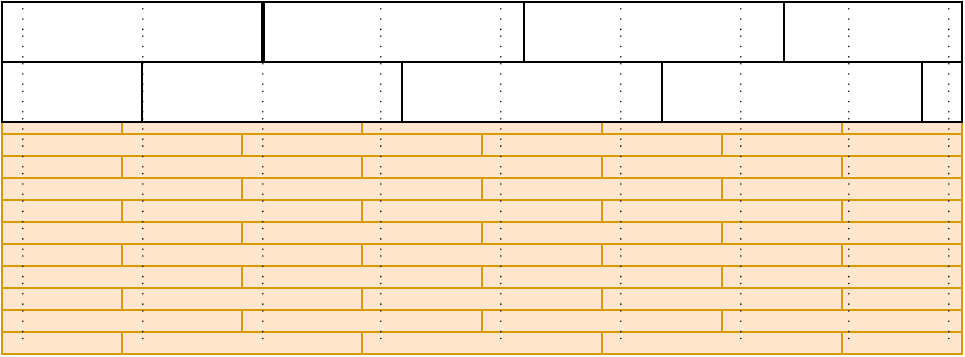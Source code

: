 <mxfile version="28.2.4">
  <diagram name="Page-1" id="buQz-7fn1pLDkZ04fKHg">
    <mxGraphModel dx="822" dy="876" grid="1" gridSize="10" guides="1" tooltips="1" connect="1" arrows="1" fold="1" page="0" pageScale="1" pageWidth="850" pageHeight="1100" math="0" shadow="0">
      <root>
        <mxCell id="0" />
        <mxCell id="1" parent="0" />
        <mxCell id="ik0_iE2QhQX5W9CxwBGj-1" value="" style="rounded=0;whiteSpace=wrap;html=1;fillColor=#ffe6cc;strokeColor=#d79b00;" vertex="1" parent="1">
          <mxGeometry width="120" height="11" as="geometry" />
        </mxCell>
        <mxCell id="ik0_iE2QhQX5W9CxwBGj-3" value="" style="rounded=0;whiteSpace=wrap;html=1;fillColor=#ffe6cc;strokeColor=#d79b00;" vertex="1" parent="1">
          <mxGeometry x="120" width="120" height="11" as="geometry" />
        </mxCell>
        <mxCell id="ik0_iE2QhQX5W9CxwBGj-4" value="" style="rounded=0;whiteSpace=wrap;html=1;fillColor=#ffe6cc;strokeColor=#d79b00;" vertex="1" parent="1">
          <mxGeometry x="240" width="120" height="11" as="geometry" />
        </mxCell>
        <mxCell id="ik0_iE2QhQX5W9CxwBGj-5" value="" style="rounded=0;whiteSpace=wrap;html=1;fillColor=#ffe6cc;strokeColor=#d79b00;" vertex="1" parent="1">
          <mxGeometry x="360" width="120" height="11" as="geometry" />
        </mxCell>
        <mxCell id="ik0_iE2QhQX5W9CxwBGj-6" value="" style="rounded=0;whiteSpace=wrap;html=1;fillColor=#ffe6cc;strokeColor=#d79b00;" vertex="1" parent="1">
          <mxGeometry x="60" y="11" width="120" height="11" as="geometry" />
        </mxCell>
        <mxCell id="ik0_iE2QhQX5W9CxwBGj-7" value="" style="rounded=0;whiteSpace=wrap;html=1;fillColor=#ffe6cc;strokeColor=#d79b00;" vertex="1" parent="1">
          <mxGeometry x="180" y="11" width="120" height="11" as="geometry" />
        </mxCell>
        <mxCell id="ik0_iE2QhQX5W9CxwBGj-8" value="" style="rounded=0;whiteSpace=wrap;html=1;fillColor=#ffe6cc;strokeColor=#d79b00;" vertex="1" parent="1">
          <mxGeometry x="300" y="11" width="120" height="11" as="geometry" />
        </mxCell>
        <mxCell id="ik0_iE2QhQX5W9CxwBGj-12" value="" style="rounded=0;whiteSpace=wrap;html=1;fillColor=#ffe6cc;strokeColor=#d79b00;" vertex="1" parent="1">
          <mxGeometry x="420" y="11" width="60" height="11" as="geometry" />
        </mxCell>
        <mxCell id="ik0_iE2QhQX5W9CxwBGj-13" value="" style="rounded=0;whiteSpace=wrap;html=1;fillColor=#ffe6cc;strokeColor=#d79b00;" vertex="1" parent="1">
          <mxGeometry y="11" width="60" height="11" as="geometry" />
        </mxCell>
        <mxCell id="ik0_iE2QhQX5W9CxwBGj-14" value="" style="rounded=0;whiteSpace=wrap;html=1;fillColor=#ffe6cc;strokeColor=#d79b00;" vertex="1" parent="1">
          <mxGeometry y="22" width="120" height="11" as="geometry" />
        </mxCell>
        <mxCell id="ik0_iE2QhQX5W9CxwBGj-15" value="" style="rounded=0;whiteSpace=wrap;html=1;fillColor=#ffe6cc;strokeColor=#d79b00;" vertex="1" parent="1">
          <mxGeometry x="120" y="22" width="120" height="11" as="geometry" />
        </mxCell>
        <mxCell id="ik0_iE2QhQX5W9CxwBGj-16" value="" style="rounded=0;whiteSpace=wrap;html=1;fillColor=#ffe6cc;strokeColor=#d79b00;" vertex="1" parent="1">
          <mxGeometry x="240" y="22" width="120" height="11" as="geometry" />
        </mxCell>
        <mxCell id="ik0_iE2QhQX5W9CxwBGj-17" value="" style="rounded=0;whiteSpace=wrap;html=1;fillColor=#ffe6cc;strokeColor=#d79b00;" vertex="1" parent="1">
          <mxGeometry x="360" y="22" width="120" height="11" as="geometry" />
        </mxCell>
        <mxCell id="ik0_iE2QhQX5W9CxwBGj-18" value="" style="rounded=0;whiteSpace=wrap;html=1;fillColor=#ffe6cc;strokeColor=#d79b00;" vertex="1" parent="1">
          <mxGeometry x="60" y="33" width="120" height="11" as="geometry" />
        </mxCell>
        <mxCell id="ik0_iE2QhQX5W9CxwBGj-19" value="" style="rounded=0;whiteSpace=wrap;html=1;fillColor=#ffe6cc;strokeColor=#d79b00;" vertex="1" parent="1">
          <mxGeometry x="180" y="33" width="120" height="11" as="geometry" />
        </mxCell>
        <mxCell id="ik0_iE2QhQX5W9CxwBGj-20" value="" style="rounded=0;whiteSpace=wrap;html=1;fillColor=#ffe6cc;strokeColor=#d79b00;" vertex="1" parent="1">
          <mxGeometry x="300" y="33" width="120" height="11" as="geometry" />
        </mxCell>
        <mxCell id="ik0_iE2QhQX5W9CxwBGj-21" value="" style="rounded=0;whiteSpace=wrap;html=1;fillColor=#ffe6cc;strokeColor=#d79b00;" vertex="1" parent="1">
          <mxGeometry x="420" y="33" width="60" height="11" as="geometry" />
        </mxCell>
        <mxCell id="ik0_iE2QhQX5W9CxwBGj-22" value="" style="rounded=0;whiteSpace=wrap;html=1;fillColor=#ffe6cc;strokeColor=#d79b00;" vertex="1" parent="1">
          <mxGeometry y="33" width="60" height="11" as="geometry" />
        </mxCell>
        <mxCell id="ik0_iE2QhQX5W9CxwBGj-23" value="" style="rounded=0;whiteSpace=wrap;html=1;fillColor=#ffe6cc;strokeColor=#d79b00;" vertex="1" parent="1">
          <mxGeometry y="44" width="120" height="11" as="geometry" />
        </mxCell>
        <mxCell id="ik0_iE2QhQX5W9CxwBGj-24" value="" style="rounded=0;whiteSpace=wrap;html=1;fillColor=#ffe6cc;strokeColor=#d79b00;" vertex="1" parent="1">
          <mxGeometry x="120" y="44" width="120" height="11" as="geometry" />
        </mxCell>
        <mxCell id="ik0_iE2QhQX5W9CxwBGj-25" value="" style="rounded=0;whiteSpace=wrap;html=1;fillColor=#ffe6cc;strokeColor=#d79b00;" vertex="1" parent="1">
          <mxGeometry x="240" y="44" width="120" height="11" as="geometry" />
        </mxCell>
        <mxCell id="ik0_iE2QhQX5W9CxwBGj-26" value="" style="rounded=0;whiteSpace=wrap;html=1;fillColor=#ffe6cc;strokeColor=#d79b00;" vertex="1" parent="1">
          <mxGeometry x="360" y="44" width="120" height="11" as="geometry" />
        </mxCell>
        <mxCell id="ik0_iE2QhQX5W9CxwBGj-27" value="" style="rounded=0;whiteSpace=wrap;html=1;fillColor=#ffe6cc;strokeColor=#d79b00;" vertex="1" parent="1">
          <mxGeometry x="60" y="55" width="120" height="11" as="geometry" />
        </mxCell>
        <mxCell id="ik0_iE2QhQX5W9CxwBGj-28" value="" style="rounded=0;whiteSpace=wrap;html=1;fillColor=#ffe6cc;strokeColor=#d79b00;" vertex="1" parent="1">
          <mxGeometry x="180" y="55" width="120" height="11" as="geometry" />
        </mxCell>
        <mxCell id="ik0_iE2QhQX5W9CxwBGj-29" value="" style="rounded=0;whiteSpace=wrap;html=1;fillColor=#ffe6cc;strokeColor=#d79b00;" vertex="1" parent="1">
          <mxGeometry x="300" y="55" width="120" height="11" as="geometry" />
        </mxCell>
        <mxCell id="ik0_iE2QhQX5W9CxwBGj-30" value="" style="rounded=0;whiteSpace=wrap;html=1;fillColor=#ffe6cc;strokeColor=#d79b00;" vertex="1" parent="1">
          <mxGeometry x="420" y="55" width="60" height="11" as="geometry" />
        </mxCell>
        <mxCell id="ik0_iE2QhQX5W9CxwBGj-31" value="" style="rounded=0;whiteSpace=wrap;html=1;fillColor=#ffe6cc;strokeColor=#d79b00;" vertex="1" parent="1">
          <mxGeometry y="55" width="60" height="11" as="geometry" />
        </mxCell>
        <mxCell id="ik0_iE2QhQX5W9CxwBGj-32" value="" style="rounded=0;whiteSpace=wrap;html=1;fillColor=#ffe6cc;strokeColor=#d79b00;" vertex="1" parent="1">
          <mxGeometry y="66" width="120" height="11" as="geometry" />
        </mxCell>
        <mxCell id="ik0_iE2QhQX5W9CxwBGj-33" value="" style="rounded=0;whiteSpace=wrap;html=1;fillColor=#ffe6cc;strokeColor=#d79b00;" vertex="1" parent="1">
          <mxGeometry x="120" y="66" width="120" height="11" as="geometry" />
        </mxCell>
        <mxCell id="ik0_iE2QhQX5W9CxwBGj-34" value="" style="rounded=0;whiteSpace=wrap;html=1;fillColor=#ffe6cc;strokeColor=#d79b00;" vertex="1" parent="1">
          <mxGeometry x="240" y="66" width="120" height="11" as="geometry" />
        </mxCell>
        <mxCell id="ik0_iE2QhQX5W9CxwBGj-35" value="" style="rounded=0;whiteSpace=wrap;html=1;fillColor=#ffe6cc;strokeColor=#d79b00;" vertex="1" parent="1">
          <mxGeometry x="360" y="66" width="120" height="11" as="geometry" />
        </mxCell>
        <mxCell id="ik0_iE2QhQX5W9CxwBGj-36" value="" style="rounded=0;whiteSpace=wrap;html=1;fillColor=#ffe6cc;strokeColor=#d79b00;" vertex="1" parent="1">
          <mxGeometry x="60" y="77" width="120" height="11" as="geometry" />
        </mxCell>
        <mxCell id="ik0_iE2QhQX5W9CxwBGj-37" value="" style="rounded=0;whiteSpace=wrap;html=1;fillColor=#ffe6cc;strokeColor=#d79b00;" vertex="1" parent="1">
          <mxGeometry x="180" y="77" width="120" height="11" as="geometry" />
        </mxCell>
        <mxCell id="ik0_iE2QhQX5W9CxwBGj-38" value="" style="rounded=0;whiteSpace=wrap;html=1;fillColor=#ffe6cc;strokeColor=#d79b00;" vertex="1" parent="1">
          <mxGeometry x="300" y="77" width="120" height="11" as="geometry" />
        </mxCell>
        <mxCell id="ik0_iE2QhQX5W9CxwBGj-39" value="" style="rounded=0;whiteSpace=wrap;html=1;fillColor=#ffe6cc;strokeColor=#d79b00;" vertex="1" parent="1">
          <mxGeometry x="420" y="77" width="60" height="11" as="geometry" />
        </mxCell>
        <mxCell id="ik0_iE2QhQX5W9CxwBGj-40" value="" style="rounded=0;whiteSpace=wrap;html=1;fillColor=#ffe6cc;strokeColor=#d79b00;" vertex="1" parent="1">
          <mxGeometry y="77" width="60" height="11" as="geometry" />
        </mxCell>
        <mxCell id="ik0_iE2QhQX5W9CxwBGj-41" value="" style="rounded=0;whiteSpace=wrap;html=1;fillColor=#ffe6cc;strokeColor=#d79b00;" vertex="1" parent="1">
          <mxGeometry y="88" width="120" height="11" as="geometry" />
        </mxCell>
        <mxCell id="ik0_iE2QhQX5W9CxwBGj-42" value="" style="rounded=0;whiteSpace=wrap;html=1;fillColor=#ffe6cc;strokeColor=#d79b00;" vertex="1" parent="1">
          <mxGeometry x="120" y="88" width="120" height="11" as="geometry" />
        </mxCell>
        <mxCell id="ik0_iE2QhQX5W9CxwBGj-43" value="" style="rounded=0;whiteSpace=wrap;html=1;fillColor=#ffe6cc;strokeColor=#d79b00;" vertex="1" parent="1">
          <mxGeometry x="240" y="88" width="120" height="11" as="geometry" />
        </mxCell>
        <mxCell id="ik0_iE2QhQX5W9CxwBGj-44" value="" style="rounded=0;whiteSpace=wrap;html=1;fillColor=#ffe6cc;strokeColor=#d79b00;" vertex="1" parent="1">
          <mxGeometry x="360" y="88" width="120" height="11" as="geometry" />
        </mxCell>
        <mxCell id="ik0_iE2QhQX5W9CxwBGj-45" value="" style="rounded=0;whiteSpace=wrap;html=1;fillColor=#ffe6cc;strokeColor=#d79b00;" vertex="1" parent="1">
          <mxGeometry x="60" y="99" width="120" height="11" as="geometry" />
        </mxCell>
        <mxCell id="ik0_iE2QhQX5W9CxwBGj-46" value="" style="rounded=0;whiteSpace=wrap;html=1;fillColor=#ffe6cc;strokeColor=#d79b00;" vertex="1" parent="1">
          <mxGeometry x="180" y="99" width="120" height="11" as="geometry" />
        </mxCell>
        <mxCell id="ik0_iE2QhQX5W9CxwBGj-47" value="" style="rounded=0;whiteSpace=wrap;html=1;fillColor=#ffe6cc;strokeColor=#d79b00;" vertex="1" parent="1">
          <mxGeometry x="300" y="99" width="120" height="11" as="geometry" />
        </mxCell>
        <mxCell id="ik0_iE2QhQX5W9CxwBGj-48" value="" style="rounded=0;whiteSpace=wrap;html=1;fillColor=#ffe6cc;strokeColor=#d79b00;" vertex="1" parent="1">
          <mxGeometry x="420" y="99" width="60" height="11" as="geometry" />
        </mxCell>
        <mxCell id="ik0_iE2QhQX5W9CxwBGj-49" value="" style="rounded=0;whiteSpace=wrap;html=1;fillColor=#ffe6cc;strokeColor=#d79b00;" vertex="1" parent="1">
          <mxGeometry y="99" width="60" height="11" as="geometry" />
        </mxCell>
        <mxCell id="ik0_iE2QhQX5W9CxwBGj-50" value="" style="rounded=0;whiteSpace=wrap;html=1;fillColor=#ffe6cc;strokeColor=#d79b00;" vertex="1" parent="1">
          <mxGeometry y="110" width="120" height="11" as="geometry" />
        </mxCell>
        <mxCell id="ik0_iE2QhQX5W9CxwBGj-51" value="" style="rounded=0;whiteSpace=wrap;html=1;fillColor=#ffe6cc;strokeColor=#d79b00;" vertex="1" parent="1">
          <mxGeometry x="120" y="110" width="120" height="11" as="geometry" />
        </mxCell>
        <mxCell id="ik0_iE2QhQX5W9CxwBGj-52" value="" style="rounded=0;whiteSpace=wrap;html=1;fillColor=#ffe6cc;strokeColor=#d79b00;" vertex="1" parent="1">
          <mxGeometry x="240" y="110" width="120" height="11" as="geometry" />
        </mxCell>
        <mxCell id="ik0_iE2QhQX5W9CxwBGj-53" value="" style="rounded=0;whiteSpace=wrap;html=1;fillColor=#ffe6cc;strokeColor=#d79b00;" vertex="1" parent="1">
          <mxGeometry x="360" y="110" width="120" height="11" as="geometry" />
        </mxCell>
        <mxCell id="ik0_iE2QhQX5W9CxwBGj-54" value="" style="rounded=0;whiteSpace=wrap;html=1;fillColor=#ffe6cc;strokeColor=#d79b00;" vertex="1" parent="1">
          <mxGeometry x="60" y="121" width="120" height="11" as="geometry" />
        </mxCell>
        <mxCell id="ik0_iE2QhQX5W9CxwBGj-55" value="" style="rounded=0;whiteSpace=wrap;html=1;fillColor=#ffe6cc;strokeColor=#d79b00;" vertex="1" parent="1">
          <mxGeometry x="180" y="121" width="120" height="11" as="geometry" />
        </mxCell>
        <mxCell id="ik0_iE2QhQX5W9CxwBGj-56" value="" style="rounded=0;whiteSpace=wrap;html=1;fillColor=#ffe6cc;strokeColor=#d79b00;" vertex="1" parent="1">
          <mxGeometry x="300" y="121" width="120" height="11" as="geometry" />
        </mxCell>
        <mxCell id="ik0_iE2QhQX5W9CxwBGj-57" value="" style="rounded=0;whiteSpace=wrap;html=1;fillColor=#ffe6cc;strokeColor=#d79b00;" vertex="1" parent="1">
          <mxGeometry x="420" y="121" width="60" height="11" as="geometry" />
        </mxCell>
        <mxCell id="ik0_iE2QhQX5W9CxwBGj-58" value="" style="rounded=0;whiteSpace=wrap;html=1;fillColor=#ffe6cc;strokeColor=#d79b00;" vertex="1" parent="1">
          <mxGeometry y="121" width="60" height="11" as="geometry" />
        </mxCell>
        <mxCell id="ik0_iE2QhQX5W9CxwBGj-59" value="" style="rounded=0;whiteSpace=wrap;html=1;fillColor=#ffe6cc;strokeColor=#d79b00;" vertex="1" parent="1">
          <mxGeometry y="132" width="120" height="11" as="geometry" />
        </mxCell>
        <mxCell id="ik0_iE2QhQX5W9CxwBGj-60" value="" style="rounded=0;whiteSpace=wrap;html=1;fillColor=#ffe6cc;strokeColor=#d79b00;" vertex="1" parent="1">
          <mxGeometry x="120" y="132" width="120" height="11" as="geometry" />
        </mxCell>
        <mxCell id="ik0_iE2QhQX5W9CxwBGj-61" value="" style="rounded=0;whiteSpace=wrap;html=1;fillColor=#ffe6cc;strokeColor=#d79b00;" vertex="1" parent="1">
          <mxGeometry x="240" y="132" width="120" height="11" as="geometry" />
        </mxCell>
        <mxCell id="ik0_iE2QhQX5W9CxwBGj-62" value="" style="rounded=0;whiteSpace=wrap;html=1;fillColor=#ffe6cc;strokeColor=#d79b00;" vertex="1" parent="1">
          <mxGeometry x="360" y="132" width="120" height="11" as="geometry" />
        </mxCell>
        <mxCell id="ik0_iE2QhQX5W9CxwBGj-63" value="" style="rounded=0;whiteSpace=wrap;html=1;fillColor=#ffe6cc;strokeColor=#d79b00;" vertex="1" parent="1">
          <mxGeometry x="60" y="143" width="120" height="11" as="geometry" />
        </mxCell>
        <mxCell id="ik0_iE2QhQX5W9CxwBGj-64" value="" style="rounded=0;whiteSpace=wrap;html=1;fillColor=#ffe6cc;strokeColor=#d79b00;" vertex="1" parent="1">
          <mxGeometry x="180" y="143" width="120" height="11" as="geometry" />
        </mxCell>
        <mxCell id="ik0_iE2QhQX5W9CxwBGj-65" value="" style="rounded=0;whiteSpace=wrap;html=1;fillColor=#ffe6cc;strokeColor=#d79b00;" vertex="1" parent="1">
          <mxGeometry x="300" y="143" width="120" height="11" as="geometry" />
        </mxCell>
        <mxCell id="ik0_iE2QhQX5W9CxwBGj-66" value="" style="rounded=0;whiteSpace=wrap;html=1;fillColor=#ffe6cc;strokeColor=#d79b00;" vertex="1" parent="1">
          <mxGeometry x="420" y="143" width="60" height="11" as="geometry" />
        </mxCell>
        <mxCell id="ik0_iE2QhQX5W9CxwBGj-67" value="" style="rounded=0;whiteSpace=wrap;html=1;fillColor=#ffe6cc;strokeColor=#d79b00;" vertex="1" parent="1">
          <mxGeometry y="143" width="60" height="11" as="geometry" />
        </mxCell>
        <mxCell id="ik0_iE2QhQX5W9CxwBGj-68" value="" style="rounded=0;whiteSpace=wrap;html=1;fillColor=#ffe6cc;strokeColor=#d79b00;" vertex="1" parent="1">
          <mxGeometry y="154" width="120" height="11" as="geometry" />
        </mxCell>
        <mxCell id="ik0_iE2QhQX5W9CxwBGj-69" value="" style="rounded=0;whiteSpace=wrap;html=1;fillColor=#ffe6cc;strokeColor=#d79b00;" vertex="1" parent="1">
          <mxGeometry x="120" y="154" width="120" height="11" as="geometry" />
        </mxCell>
        <mxCell id="ik0_iE2QhQX5W9CxwBGj-70" value="" style="rounded=0;whiteSpace=wrap;html=1;fillColor=#ffe6cc;strokeColor=#d79b00;" vertex="1" parent="1">
          <mxGeometry x="240" y="154" width="120" height="11" as="geometry" />
        </mxCell>
        <mxCell id="ik0_iE2QhQX5W9CxwBGj-71" value="" style="rounded=0;whiteSpace=wrap;html=1;fillColor=#ffe6cc;strokeColor=#d79b00;" vertex="1" parent="1">
          <mxGeometry x="360" y="154" width="120" height="11" as="geometry" />
        </mxCell>
        <mxCell id="ik0_iE2QhQX5W9CxwBGj-72" value="" style="rounded=0;whiteSpace=wrap;html=1;fillColor=#ffe6cc;strokeColor=#d79b00;" vertex="1" parent="1">
          <mxGeometry x="60" y="165" width="120" height="11" as="geometry" />
        </mxCell>
        <mxCell id="ik0_iE2QhQX5W9CxwBGj-73" value="" style="rounded=0;whiteSpace=wrap;html=1;fillColor=#ffe6cc;strokeColor=#d79b00;" vertex="1" parent="1">
          <mxGeometry x="180" y="165" width="120" height="11" as="geometry" />
        </mxCell>
        <mxCell id="ik0_iE2QhQX5W9CxwBGj-74" value="" style="rounded=0;whiteSpace=wrap;html=1;fillColor=#ffe6cc;strokeColor=#d79b00;" vertex="1" parent="1">
          <mxGeometry x="300" y="165" width="120" height="11" as="geometry" />
        </mxCell>
        <mxCell id="ik0_iE2QhQX5W9CxwBGj-75" value="" style="rounded=0;whiteSpace=wrap;html=1;fillColor=#ffe6cc;strokeColor=#d79b00;" vertex="1" parent="1">
          <mxGeometry x="420" y="165" width="60" height="11" as="geometry" />
        </mxCell>
        <mxCell id="ik0_iE2QhQX5W9CxwBGj-76" value="" style="rounded=0;whiteSpace=wrap;html=1;fillColor=#ffe6cc;strokeColor=#d79b00;" vertex="1" parent="1">
          <mxGeometry y="165" width="60" height="11" as="geometry" />
        </mxCell>
        <mxCell id="ik0_iE2QhQX5W9CxwBGj-578" value="" style="rounded=0;whiteSpace=wrap;html=1;" vertex="1" parent="1">
          <mxGeometry width="130" height="30" as="geometry" />
        </mxCell>
        <mxCell id="ik0_iE2QhQX5W9CxwBGj-580" value="" style="rounded=0;whiteSpace=wrap;html=1;" vertex="1" parent="1">
          <mxGeometry x="131" width="130" height="30" as="geometry" />
        </mxCell>
        <mxCell id="ik0_iE2QhQX5W9CxwBGj-581" value="" style="rounded=0;whiteSpace=wrap;html=1;" vertex="1" parent="1">
          <mxGeometry x="261" width="130" height="30" as="geometry" />
        </mxCell>
        <mxCell id="ik0_iE2QhQX5W9CxwBGj-582" value="" style="rounded=0;whiteSpace=wrap;html=1;" vertex="1" parent="1">
          <mxGeometry x="391" width="89" height="30" as="geometry" />
        </mxCell>
        <mxCell id="ik0_iE2QhQX5W9CxwBGj-583" value="" style="rounded=0;whiteSpace=wrap;html=1;" vertex="1" parent="1">
          <mxGeometry x="460" y="30" width="20" height="30" as="geometry" />
        </mxCell>
        <mxCell id="ik0_iE2QhQX5W9CxwBGj-584" value="" style="rounded=0;whiteSpace=wrap;html=1;" vertex="1" parent="1">
          <mxGeometry y="30" width="70" height="30" as="geometry" />
        </mxCell>
        <mxCell id="ik0_iE2QhQX5W9CxwBGj-585" value="" style="rounded=0;whiteSpace=wrap;html=1;" vertex="1" parent="1">
          <mxGeometry x="70" y="30" width="130" height="30" as="geometry" />
        </mxCell>
        <mxCell id="ik0_iE2QhQX5W9CxwBGj-586" value="" style="rounded=0;whiteSpace=wrap;html=1;" vertex="1" parent="1">
          <mxGeometry x="200" y="30" width="130" height="30" as="geometry" />
        </mxCell>
        <mxCell id="ik0_iE2QhQX5W9CxwBGj-587" value="" style="rounded=0;whiteSpace=wrap;html=1;" vertex="1" parent="1">
          <mxGeometry x="330" y="30" width="130" height="30" as="geometry" />
        </mxCell>
        <mxCell id="ik0_iE2QhQX5W9CxwBGj-628" value="" style="group" vertex="1" connectable="0" parent="1">
          <mxGeometry x="473" y="3" width="1" height="170" as="geometry" />
        </mxCell>
        <mxCell id="ik0_iE2QhQX5W9CxwBGj-629" value="" style="ellipse;whiteSpace=wrap;html=1;aspect=fixed;fillColor=#000000;strokeColor=none;container=0;" vertex="1" parent="ik0_iE2QhQX5W9CxwBGj-628">
          <mxGeometry y="5.152" width="0.776" height="0.776" as="geometry" />
        </mxCell>
        <mxCell id="ik0_iE2QhQX5W9CxwBGj-630" value="" style="ellipse;whiteSpace=wrap;html=1;aspect=fixed;fillColor=#000000;strokeColor=none;container=0;" vertex="1" parent="ik0_iE2QhQX5W9CxwBGj-628">
          <mxGeometry y="37.778" width="0.776" height="0.776" as="geometry" />
        </mxCell>
        <mxCell id="ik0_iE2QhQX5W9CxwBGj-631" value="" style="ellipse;whiteSpace=wrap;html=1;aspect=fixed;fillColor=#000000;strokeColor=none;container=0;" vertex="1" parent="ik0_iE2QhQX5W9CxwBGj-628">
          <mxGeometry y="73.838" width="0.776" height="0.776" as="geometry" />
        </mxCell>
        <mxCell id="ik0_iE2QhQX5W9CxwBGj-632" value="" style="ellipse;whiteSpace=wrap;html=1;aspect=fixed;fillColor=#000000;strokeColor=none;container=0;" vertex="1" parent="ik0_iE2QhQX5W9CxwBGj-628">
          <mxGeometry y="78.99" width="0.776" height="0.776" as="geometry" />
        </mxCell>
        <mxCell id="ik0_iE2QhQX5W9CxwBGj-633" value="" style="ellipse;whiteSpace=wrap;html=1;aspect=fixed;fillColor=#000000;strokeColor=none;container=0;" vertex="1" parent="ik0_iE2QhQX5W9CxwBGj-628">
          <mxGeometry y="82.424" width="0.776" height="0.776" as="geometry" />
        </mxCell>
        <mxCell id="ik0_iE2QhQX5W9CxwBGj-634" value="" style="ellipse;whiteSpace=wrap;html=1;aspect=fixed;fillColor=#000000;strokeColor=none;container=0;" vertex="1" parent="ik0_iE2QhQX5W9CxwBGj-628">
          <mxGeometry y="87.576" width="0.776" height="0.776" as="geometry" />
        </mxCell>
        <mxCell id="ik0_iE2QhQX5W9CxwBGj-635" value="" style="ellipse;whiteSpace=wrap;html=1;aspect=fixed;fillColor=#000000;strokeColor=none;container=0;" vertex="1" parent="ik0_iE2QhQX5W9CxwBGj-628">
          <mxGeometry y="109.899" width="0.776" height="0.776" as="geometry" />
        </mxCell>
        <mxCell id="ik0_iE2QhQX5W9CxwBGj-636" value="" style="ellipse;whiteSpace=wrap;html=1;aspect=fixed;fillColor=#000000;strokeColor=none;container=0;" vertex="1" parent="ik0_iE2QhQX5W9CxwBGj-628">
          <mxGeometry y="115.051" width="0.776" height="0.776" as="geometry" />
        </mxCell>
        <mxCell id="ik0_iE2QhQX5W9CxwBGj-637" value="" style="ellipse;whiteSpace=wrap;html=1;aspect=fixed;fillColor=#000000;strokeColor=none;container=0;" vertex="1" parent="ik0_iE2QhQX5W9CxwBGj-628">
          <mxGeometry y="120.202" width="0.776" height="0.776" as="geometry" />
        </mxCell>
        <mxCell id="ik0_iE2QhQX5W9CxwBGj-638" value="" style="ellipse;whiteSpace=wrap;html=1;aspect=fixed;fillColor=#000000;strokeColor=none;container=0;" vertex="1" parent="ik0_iE2QhQX5W9CxwBGj-628">
          <mxGeometry y="137.374" width="0.776" height="0.776" as="geometry" />
        </mxCell>
        <mxCell id="ik0_iE2QhQX5W9CxwBGj-639" value="" style="ellipse;whiteSpace=wrap;html=1;aspect=fixed;fillColor=#000000;strokeColor=none;container=0;" vertex="1" parent="ik0_iE2QhQX5W9CxwBGj-628">
          <mxGeometry y="156.263" width="0.776" height="0.776" as="geometry" />
        </mxCell>
        <mxCell id="ik0_iE2QhQX5W9CxwBGj-640" value="" style="ellipse;whiteSpace=wrap;html=1;aspect=fixed;fillColor=#000000;strokeColor=none;container=0;" vertex="1" parent="ik0_iE2QhQX5W9CxwBGj-628">
          <mxGeometry y="161.414" width="0.776" height="0.776" as="geometry" />
        </mxCell>
        <mxCell id="ik0_iE2QhQX5W9CxwBGj-641" value="" style="ellipse;whiteSpace=wrap;html=1;aspect=fixed;fillColor=#000000;strokeColor=none;container=0;" vertex="1" parent="ik0_iE2QhQX5W9CxwBGj-628">
          <mxGeometry y="170" as="geometry" />
        </mxCell>
        <mxCell id="ik0_iE2QhQX5W9CxwBGj-642" value="" style="ellipse;whiteSpace=wrap;html=1;aspect=fixed;fillColor=#000000;strokeColor=none;container=0;" vertex="1" parent="ik0_iE2QhQX5W9CxwBGj-628">
          <mxGeometry width="0.776" height="0.776" as="geometry" />
        </mxCell>
        <mxCell id="ik0_iE2QhQX5W9CxwBGj-643" value="" style="ellipse;whiteSpace=wrap;html=1;aspect=fixed;fillColor=#000000;strokeColor=none;container=0;" vertex="1" parent="ik0_iE2QhQX5W9CxwBGj-628">
          <mxGeometry y="13.737" width="0.776" height="0.776" as="geometry" />
        </mxCell>
        <mxCell id="ik0_iE2QhQX5W9CxwBGj-644" value="" style="ellipse;whiteSpace=wrap;html=1;aspect=fixed;fillColor=#000000;strokeColor=none;container=0;" vertex="1" parent="ik0_iE2QhQX5W9CxwBGj-628">
          <mxGeometry y="41.212" width="0.776" height="0.776" as="geometry" />
        </mxCell>
        <mxCell id="ik0_iE2QhQX5W9CxwBGj-645" value="" style="ellipse;whiteSpace=wrap;html=1;aspect=fixed;fillColor=#000000;strokeColor=none;container=0;" vertex="1" parent="ik0_iE2QhQX5W9CxwBGj-628">
          <mxGeometry y="46.364" width="0.776" height="0.776" as="geometry" />
        </mxCell>
        <mxCell id="ik0_iE2QhQX5W9CxwBGj-646" value="" style="ellipse;whiteSpace=wrap;html=1;aspect=fixed;fillColor=#000000;strokeColor=none;container=0;" vertex="1" parent="ik0_iE2QhQX5W9CxwBGj-628">
          <mxGeometry y="51.515" width="0.776" height="0.776" as="geometry" />
        </mxCell>
        <mxCell id="ik0_iE2QhQX5W9CxwBGj-647" value="" style="ellipse;whiteSpace=wrap;html=1;aspect=fixed;fillColor=#000000;strokeColor=none;container=0;" vertex="1" parent="ik0_iE2QhQX5W9CxwBGj-628">
          <mxGeometry y="54.949" width="0.776" height="0.776" as="geometry" />
        </mxCell>
        <mxCell id="ik0_iE2QhQX5W9CxwBGj-648" value="" style="ellipse;whiteSpace=wrap;html=1;aspect=fixed;fillColor=#000000;strokeColor=none;container=0;" vertex="1" parent="ik0_iE2QhQX5W9CxwBGj-628">
          <mxGeometry y="92.727" width="0.776" height="0.776" as="geometry" />
        </mxCell>
        <mxCell id="ik0_iE2QhQX5W9CxwBGj-649" value="" style="ellipse;whiteSpace=wrap;html=1;aspect=fixed;fillColor=#000000;strokeColor=none;container=0;" vertex="1" parent="ik0_iE2QhQX5W9CxwBGj-628">
          <mxGeometry y="96.162" width="0.776" height="0.776" as="geometry" />
        </mxCell>
        <mxCell id="ik0_iE2QhQX5W9CxwBGj-650" value="" style="ellipse;whiteSpace=wrap;html=1;aspect=fixed;fillColor=#000000;strokeColor=none;container=0;" vertex="1" parent="ik0_iE2QhQX5W9CxwBGj-628">
          <mxGeometry y="101.313" width="0.776" height="0.776" as="geometry" />
        </mxCell>
        <mxCell id="ik0_iE2QhQX5W9CxwBGj-651" value="" style="ellipse;whiteSpace=wrap;html=1;aspect=fixed;fillColor=#000000;strokeColor=none;container=0;" vertex="1" parent="ik0_iE2QhQX5W9CxwBGj-628">
          <mxGeometry y="123.636" width="0.776" height="0.776" as="geometry" />
        </mxCell>
        <mxCell id="ik0_iE2QhQX5W9CxwBGj-652" value="" style="ellipse;whiteSpace=wrap;html=1;aspect=fixed;fillColor=#000000;strokeColor=none;container=0;" vertex="1" parent="ik0_iE2QhQX5W9CxwBGj-628">
          <mxGeometry y="142.525" width="0.776" height="0.776" as="geometry" />
        </mxCell>
        <mxCell id="ik0_iE2QhQX5W9CxwBGj-653" value="" style="ellipse;whiteSpace=wrap;html=1;aspect=fixed;fillColor=#000000;strokeColor=none;container=0;" vertex="1" parent="ik0_iE2QhQX5W9CxwBGj-628">
          <mxGeometry y="147.677" width="0.776" height="0.776" as="geometry" />
        </mxCell>
        <mxCell id="ik0_iE2QhQX5W9CxwBGj-654" value="" style="ellipse;whiteSpace=wrap;html=1;aspect=fixed;fillColor=#000000;strokeColor=none;container=0;" vertex="1" parent="ik0_iE2QhQX5W9CxwBGj-628">
          <mxGeometry y="164.848" width="0.776" height="0.776" as="geometry" />
        </mxCell>
        <mxCell id="ik0_iE2QhQX5W9CxwBGj-655" value="" style="ellipse;whiteSpace=wrap;html=1;aspect=fixed;fillColor=#000000;strokeColor=none;container=0;" vertex="1" parent="ik0_iE2QhQX5W9CxwBGj-628">
          <mxGeometry y="10.303" width="0.776" height="0.776" as="geometry" />
        </mxCell>
        <mxCell id="ik0_iE2QhQX5W9CxwBGj-656" value="" style="ellipse;whiteSpace=wrap;html=1;aspect=fixed;fillColor=#000000;strokeColor=none;container=0;" vertex="1" parent="ik0_iE2QhQX5W9CxwBGj-628">
          <mxGeometry y="18.889" width="0.776" height="0.776" as="geometry" />
        </mxCell>
        <mxCell id="ik0_iE2QhQX5W9CxwBGj-657" value="" style="ellipse;whiteSpace=wrap;html=1;aspect=fixed;fillColor=#000000;strokeColor=none;container=0;" vertex="1" parent="ik0_iE2QhQX5W9CxwBGj-628">
          <mxGeometry y="24.04" width="0.776" height="0.776" as="geometry" />
        </mxCell>
        <mxCell id="ik0_iE2QhQX5W9CxwBGj-658" value="" style="ellipse;whiteSpace=wrap;html=1;aspect=fixed;fillColor=#000000;strokeColor=none;container=0;" vertex="1" parent="ik0_iE2QhQX5W9CxwBGj-628">
          <mxGeometry y="27.475" width="0.776" height="0.776" as="geometry" />
        </mxCell>
        <mxCell id="ik0_iE2QhQX5W9CxwBGj-659" value="" style="ellipse;whiteSpace=wrap;html=1;aspect=fixed;fillColor=#000000;strokeColor=none;container=0;" vertex="1" parent="ik0_iE2QhQX5W9CxwBGj-628">
          <mxGeometry y="32.626" width="0.776" height="0.776" as="geometry" />
        </mxCell>
        <mxCell id="ik0_iE2QhQX5W9CxwBGj-660" value="" style="ellipse;whiteSpace=wrap;html=1;aspect=fixed;fillColor=#000000;strokeColor=none;container=0;" vertex="1" parent="ik0_iE2QhQX5W9CxwBGj-628">
          <mxGeometry y="60.101" width="0.776" height="0.776" as="geometry" />
        </mxCell>
        <mxCell id="ik0_iE2QhQX5W9CxwBGj-661" value="" style="ellipse;whiteSpace=wrap;html=1;aspect=fixed;fillColor=#000000;strokeColor=none;container=0;" vertex="1" parent="ik0_iE2QhQX5W9CxwBGj-628">
          <mxGeometry y="65.253" width="0.776" height="0.776" as="geometry" />
        </mxCell>
        <mxCell id="ik0_iE2QhQX5W9CxwBGj-662" value="" style="ellipse;whiteSpace=wrap;html=1;aspect=fixed;fillColor=#000000;strokeColor=none;container=0;" vertex="1" parent="ik0_iE2QhQX5W9CxwBGj-628">
          <mxGeometry y="68.687" width="0.776" height="0.776" as="geometry" />
        </mxCell>
        <mxCell id="ik0_iE2QhQX5W9CxwBGj-663" value="" style="ellipse;whiteSpace=wrap;html=1;aspect=fixed;fillColor=#000000;strokeColor=none;container=0;" vertex="1" parent="ik0_iE2QhQX5W9CxwBGj-628">
          <mxGeometry y="106.465" width="0.776" height="0.776" as="geometry" />
        </mxCell>
        <mxCell id="ik0_iE2QhQX5W9CxwBGj-664" value="" style="ellipse;whiteSpace=wrap;html=1;aspect=fixed;fillColor=#000000;strokeColor=none;container=0;" vertex="1" parent="ik0_iE2QhQX5W9CxwBGj-628">
          <mxGeometry y="128.788" width="0.776" height="0.776" as="geometry" />
        </mxCell>
        <mxCell id="ik0_iE2QhQX5W9CxwBGj-665" value="" style="ellipse;whiteSpace=wrap;html=1;aspect=fixed;fillColor=#000000;strokeColor=none;container=0;" vertex="1" parent="ik0_iE2QhQX5W9CxwBGj-628">
          <mxGeometry y="133.939" width="0.776" height="0.776" as="geometry" />
        </mxCell>
        <mxCell id="ik0_iE2QhQX5W9CxwBGj-666" value="" style="ellipse;whiteSpace=wrap;html=1;aspect=fixed;fillColor=#000000;strokeColor=none;container=0;" vertex="1" parent="ik0_iE2QhQX5W9CxwBGj-628">
          <mxGeometry y="151.111" width="0.776" height="0.776" as="geometry" />
        </mxCell>
        <mxCell id="ik0_iE2QhQX5W9CxwBGj-667" value="" style="group" vertex="1" connectable="0" parent="1">
          <mxGeometry x="423" y="3" width="1" height="170" as="geometry" />
        </mxCell>
        <mxCell id="ik0_iE2QhQX5W9CxwBGj-668" value="" style="ellipse;whiteSpace=wrap;html=1;aspect=fixed;fillColor=#000000;strokeColor=none;container=0;" vertex="1" parent="ik0_iE2QhQX5W9CxwBGj-667">
          <mxGeometry y="5.152" width="0.776" height="0.776" as="geometry" />
        </mxCell>
        <mxCell id="ik0_iE2QhQX5W9CxwBGj-669" value="" style="ellipse;whiteSpace=wrap;html=1;aspect=fixed;fillColor=#000000;strokeColor=none;container=0;" vertex="1" parent="ik0_iE2QhQX5W9CxwBGj-667">
          <mxGeometry y="37.778" width="0.776" height="0.776" as="geometry" />
        </mxCell>
        <mxCell id="ik0_iE2QhQX5W9CxwBGj-670" value="" style="ellipse;whiteSpace=wrap;html=1;aspect=fixed;fillColor=#000000;strokeColor=none;container=0;" vertex="1" parent="ik0_iE2QhQX5W9CxwBGj-667">
          <mxGeometry y="73.838" width="0.776" height="0.776" as="geometry" />
        </mxCell>
        <mxCell id="ik0_iE2QhQX5W9CxwBGj-671" value="" style="ellipse;whiteSpace=wrap;html=1;aspect=fixed;fillColor=#000000;strokeColor=none;container=0;" vertex="1" parent="ik0_iE2QhQX5W9CxwBGj-667">
          <mxGeometry y="78.99" width="0.776" height="0.776" as="geometry" />
        </mxCell>
        <mxCell id="ik0_iE2QhQX5W9CxwBGj-672" value="" style="ellipse;whiteSpace=wrap;html=1;aspect=fixed;fillColor=#000000;strokeColor=none;container=0;" vertex="1" parent="ik0_iE2QhQX5W9CxwBGj-667">
          <mxGeometry y="82.424" width="0.776" height="0.776" as="geometry" />
        </mxCell>
        <mxCell id="ik0_iE2QhQX5W9CxwBGj-673" value="" style="ellipse;whiteSpace=wrap;html=1;aspect=fixed;fillColor=#000000;strokeColor=none;container=0;" vertex="1" parent="ik0_iE2QhQX5W9CxwBGj-667">
          <mxGeometry y="87.576" width="0.776" height="0.776" as="geometry" />
        </mxCell>
        <mxCell id="ik0_iE2QhQX5W9CxwBGj-674" value="" style="ellipse;whiteSpace=wrap;html=1;aspect=fixed;fillColor=#000000;strokeColor=none;container=0;" vertex="1" parent="ik0_iE2QhQX5W9CxwBGj-667">
          <mxGeometry y="109.899" width="0.776" height="0.776" as="geometry" />
        </mxCell>
        <mxCell id="ik0_iE2QhQX5W9CxwBGj-675" value="" style="ellipse;whiteSpace=wrap;html=1;aspect=fixed;fillColor=#000000;strokeColor=none;container=0;" vertex="1" parent="ik0_iE2QhQX5W9CxwBGj-667">
          <mxGeometry y="115.051" width="0.776" height="0.776" as="geometry" />
        </mxCell>
        <mxCell id="ik0_iE2QhQX5W9CxwBGj-676" value="" style="ellipse;whiteSpace=wrap;html=1;aspect=fixed;fillColor=#000000;strokeColor=none;container=0;" vertex="1" parent="ik0_iE2QhQX5W9CxwBGj-667">
          <mxGeometry y="120.202" width="0.776" height="0.776" as="geometry" />
        </mxCell>
        <mxCell id="ik0_iE2QhQX5W9CxwBGj-677" value="" style="ellipse;whiteSpace=wrap;html=1;aspect=fixed;fillColor=#000000;strokeColor=none;container=0;" vertex="1" parent="ik0_iE2QhQX5W9CxwBGj-667">
          <mxGeometry y="137.374" width="0.776" height="0.776" as="geometry" />
        </mxCell>
        <mxCell id="ik0_iE2QhQX5W9CxwBGj-678" value="" style="ellipse;whiteSpace=wrap;html=1;aspect=fixed;fillColor=#000000;strokeColor=none;container=0;" vertex="1" parent="ik0_iE2QhQX5W9CxwBGj-667">
          <mxGeometry y="156.263" width="0.776" height="0.776" as="geometry" />
        </mxCell>
        <mxCell id="ik0_iE2QhQX5W9CxwBGj-679" value="" style="ellipse;whiteSpace=wrap;html=1;aspect=fixed;fillColor=#000000;strokeColor=none;container=0;" vertex="1" parent="ik0_iE2QhQX5W9CxwBGj-667">
          <mxGeometry y="161.414" width="0.776" height="0.776" as="geometry" />
        </mxCell>
        <mxCell id="ik0_iE2QhQX5W9CxwBGj-680" value="" style="ellipse;whiteSpace=wrap;html=1;aspect=fixed;fillColor=#000000;strokeColor=none;container=0;" vertex="1" parent="ik0_iE2QhQX5W9CxwBGj-667">
          <mxGeometry y="170" as="geometry" />
        </mxCell>
        <mxCell id="ik0_iE2QhQX5W9CxwBGj-681" value="" style="ellipse;whiteSpace=wrap;html=1;aspect=fixed;fillColor=#000000;strokeColor=none;container=0;" vertex="1" parent="ik0_iE2QhQX5W9CxwBGj-667">
          <mxGeometry width="0.776" height="0.776" as="geometry" />
        </mxCell>
        <mxCell id="ik0_iE2QhQX5W9CxwBGj-682" value="" style="ellipse;whiteSpace=wrap;html=1;aspect=fixed;fillColor=#000000;strokeColor=none;container=0;" vertex="1" parent="ik0_iE2QhQX5W9CxwBGj-667">
          <mxGeometry y="13.737" width="0.776" height="0.776" as="geometry" />
        </mxCell>
        <mxCell id="ik0_iE2QhQX5W9CxwBGj-683" value="" style="ellipse;whiteSpace=wrap;html=1;aspect=fixed;fillColor=#000000;strokeColor=none;container=0;" vertex="1" parent="ik0_iE2QhQX5W9CxwBGj-667">
          <mxGeometry y="41.212" width="0.776" height="0.776" as="geometry" />
        </mxCell>
        <mxCell id="ik0_iE2QhQX5W9CxwBGj-684" value="" style="ellipse;whiteSpace=wrap;html=1;aspect=fixed;fillColor=#000000;strokeColor=none;container=0;" vertex="1" parent="ik0_iE2QhQX5W9CxwBGj-667">
          <mxGeometry y="46.364" width="0.776" height="0.776" as="geometry" />
        </mxCell>
        <mxCell id="ik0_iE2QhQX5W9CxwBGj-685" value="" style="ellipse;whiteSpace=wrap;html=1;aspect=fixed;fillColor=#000000;strokeColor=none;container=0;" vertex="1" parent="ik0_iE2QhQX5W9CxwBGj-667">
          <mxGeometry y="51.515" width="0.776" height="0.776" as="geometry" />
        </mxCell>
        <mxCell id="ik0_iE2QhQX5W9CxwBGj-686" value="" style="ellipse;whiteSpace=wrap;html=1;aspect=fixed;fillColor=#000000;strokeColor=none;container=0;" vertex="1" parent="ik0_iE2QhQX5W9CxwBGj-667">
          <mxGeometry y="54.949" width="0.776" height="0.776" as="geometry" />
        </mxCell>
        <mxCell id="ik0_iE2QhQX5W9CxwBGj-687" value="" style="ellipse;whiteSpace=wrap;html=1;aspect=fixed;fillColor=#000000;strokeColor=none;container=0;" vertex="1" parent="ik0_iE2QhQX5W9CxwBGj-667">
          <mxGeometry y="92.727" width="0.776" height="0.776" as="geometry" />
        </mxCell>
        <mxCell id="ik0_iE2QhQX5W9CxwBGj-688" value="" style="ellipse;whiteSpace=wrap;html=1;aspect=fixed;fillColor=#000000;strokeColor=none;container=0;" vertex="1" parent="ik0_iE2QhQX5W9CxwBGj-667">
          <mxGeometry y="96.162" width="0.776" height="0.776" as="geometry" />
        </mxCell>
        <mxCell id="ik0_iE2QhQX5W9CxwBGj-689" value="" style="ellipse;whiteSpace=wrap;html=1;aspect=fixed;fillColor=#000000;strokeColor=none;container=0;" vertex="1" parent="ik0_iE2QhQX5W9CxwBGj-667">
          <mxGeometry y="101.313" width="0.776" height="0.776" as="geometry" />
        </mxCell>
        <mxCell id="ik0_iE2QhQX5W9CxwBGj-690" value="" style="ellipse;whiteSpace=wrap;html=1;aspect=fixed;fillColor=#000000;strokeColor=none;container=0;" vertex="1" parent="ik0_iE2QhQX5W9CxwBGj-667">
          <mxGeometry y="123.636" width="0.776" height="0.776" as="geometry" />
        </mxCell>
        <mxCell id="ik0_iE2QhQX5W9CxwBGj-691" value="" style="ellipse;whiteSpace=wrap;html=1;aspect=fixed;fillColor=#000000;strokeColor=none;container=0;" vertex="1" parent="ik0_iE2QhQX5W9CxwBGj-667">
          <mxGeometry y="142.525" width="0.776" height="0.776" as="geometry" />
        </mxCell>
        <mxCell id="ik0_iE2QhQX5W9CxwBGj-692" value="" style="ellipse;whiteSpace=wrap;html=1;aspect=fixed;fillColor=#000000;strokeColor=none;container=0;" vertex="1" parent="ik0_iE2QhQX5W9CxwBGj-667">
          <mxGeometry y="147.677" width="0.776" height="0.776" as="geometry" />
        </mxCell>
        <mxCell id="ik0_iE2QhQX5W9CxwBGj-693" value="" style="ellipse;whiteSpace=wrap;html=1;aspect=fixed;fillColor=#000000;strokeColor=none;container=0;" vertex="1" parent="ik0_iE2QhQX5W9CxwBGj-667">
          <mxGeometry y="164.848" width="0.776" height="0.776" as="geometry" />
        </mxCell>
        <mxCell id="ik0_iE2QhQX5W9CxwBGj-694" value="" style="ellipse;whiteSpace=wrap;html=1;aspect=fixed;fillColor=#000000;strokeColor=none;container=0;" vertex="1" parent="ik0_iE2QhQX5W9CxwBGj-667">
          <mxGeometry y="10.303" width="0.776" height="0.776" as="geometry" />
        </mxCell>
        <mxCell id="ik0_iE2QhQX5W9CxwBGj-695" value="" style="ellipse;whiteSpace=wrap;html=1;aspect=fixed;fillColor=#000000;strokeColor=none;container=0;" vertex="1" parent="ik0_iE2QhQX5W9CxwBGj-667">
          <mxGeometry y="18.889" width="0.776" height="0.776" as="geometry" />
        </mxCell>
        <mxCell id="ik0_iE2QhQX5W9CxwBGj-696" value="" style="ellipse;whiteSpace=wrap;html=1;aspect=fixed;fillColor=#000000;strokeColor=none;container=0;" vertex="1" parent="ik0_iE2QhQX5W9CxwBGj-667">
          <mxGeometry y="24.04" width="0.776" height="0.776" as="geometry" />
        </mxCell>
        <mxCell id="ik0_iE2QhQX5W9CxwBGj-697" value="" style="ellipse;whiteSpace=wrap;html=1;aspect=fixed;fillColor=#000000;strokeColor=none;container=0;" vertex="1" parent="ik0_iE2QhQX5W9CxwBGj-667">
          <mxGeometry y="27.475" width="0.776" height="0.776" as="geometry" />
        </mxCell>
        <mxCell id="ik0_iE2QhQX5W9CxwBGj-698" value="" style="ellipse;whiteSpace=wrap;html=1;aspect=fixed;fillColor=#000000;strokeColor=none;container=0;" vertex="1" parent="ik0_iE2QhQX5W9CxwBGj-667">
          <mxGeometry y="32.626" width="0.776" height="0.776" as="geometry" />
        </mxCell>
        <mxCell id="ik0_iE2QhQX5W9CxwBGj-699" value="" style="ellipse;whiteSpace=wrap;html=1;aspect=fixed;fillColor=#000000;strokeColor=none;container=0;" vertex="1" parent="ik0_iE2QhQX5W9CxwBGj-667">
          <mxGeometry y="60.101" width="0.776" height="0.776" as="geometry" />
        </mxCell>
        <mxCell id="ik0_iE2QhQX5W9CxwBGj-700" value="" style="ellipse;whiteSpace=wrap;html=1;aspect=fixed;fillColor=#000000;strokeColor=none;container=0;" vertex="1" parent="ik0_iE2QhQX5W9CxwBGj-667">
          <mxGeometry y="65.253" width="0.776" height="0.776" as="geometry" />
        </mxCell>
        <mxCell id="ik0_iE2QhQX5W9CxwBGj-701" value="" style="ellipse;whiteSpace=wrap;html=1;aspect=fixed;fillColor=#000000;strokeColor=none;container=0;" vertex="1" parent="ik0_iE2QhQX5W9CxwBGj-667">
          <mxGeometry y="68.687" width="0.776" height="0.776" as="geometry" />
        </mxCell>
        <mxCell id="ik0_iE2QhQX5W9CxwBGj-702" value="" style="ellipse;whiteSpace=wrap;html=1;aspect=fixed;fillColor=#000000;strokeColor=none;container=0;" vertex="1" parent="ik0_iE2QhQX5W9CxwBGj-667">
          <mxGeometry y="106.465" width="0.776" height="0.776" as="geometry" />
        </mxCell>
        <mxCell id="ik0_iE2QhQX5W9CxwBGj-703" value="" style="ellipse;whiteSpace=wrap;html=1;aspect=fixed;fillColor=#000000;strokeColor=none;container=0;" vertex="1" parent="ik0_iE2QhQX5W9CxwBGj-667">
          <mxGeometry y="128.788" width="0.776" height="0.776" as="geometry" />
        </mxCell>
        <mxCell id="ik0_iE2QhQX5W9CxwBGj-704" value="" style="ellipse;whiteSpace=wrap;html=1;aspect=fixed;fillColor=#000000;strokeColor=none;container=0;" vertex="1" parent="ik0_iE2QhQX5W9CxwBGj-667">
          <mxGeometry y="133.939" width="0.776" height="0.776" as="geometry" />
        </mxCell>
        <mxCell id="ik0_iE2QhQX5W9CxwBGj-705" value="" style="ellipse;whiteSpace=wrap;html=1;aspect=fixed;fillColor=#000000;strokeColor=none;container=0;" vertex="1" parent="ik0_iE2QhQX5W9CxwBGj-667">
          <mxGeometry y="151.111" width="0.776" height="0.776" as="geometry" />
        </mxCell>
        <mxCell id="ik0_iE2QhQX5W9CxwBGj-122" value="" style="group" vertex="1" connectable="0" parent="1">
          <mxGeometry x="10" y="3" width="1" height="170" as="geometry" />
        </mxCell>
        <mxCell id="ik0_iE2QhQX5W9CxwBGj-77" value="" style="ellipse;whiteSpace=wrap;html=1;aspect=fixed;fillColor=#000000;strokeColor=none;container=0;" vertex="1" parent="ik0_iE2QhQX5W9CxwBGj-122">
          <mxGeometry y="5.152" width="0.776" height="0.776" as="geometry" />
        </mxCell>
        <mxCell id="ik0_iE2QhQX5W9CxwBGj-78" value="" style="ellipse;whiteSpace=wrap;html=1;aspect=fixed;fillColor=#000000;strokeColor=none;container=0;" vertex="1" parent="ik0_iE2QhQX5W9CxwBGj-122">
          <mxGeometry y="37.778" width="0.776" height="0.776" as="geometry" />
        </mxCell>
        <mxCell id="ik0_iE2QhQX5W9CxwBGj-79" value="" style="ellipse;whiteSpace=wrap;html=1;aspect=fixed;fillColor=#000000;strokeColor=none;container=0;" vertex="1" parent="ik0_iE2QhQX5W9CxwBGj-122">
          <mxGeometry y="73.838" width="0.776" height="0.776" as="geometry" />
        </mxCell>
        <mxCell id="ik0_iE2QhQX5W9CxwBGj-80" value="" style="ellipse;whiteSpace=wrap;html=1;aspect=fixed;fillColor=#000000;strokeColor=none;container=0;" vertex="1" parent="ik0_iE2QhQX5W9CxwBGj-122">
          <mxGeometry y="78.99" width="0.776" height="0.776" as="geometry" />
        </mxCell>
        <mxCell id="ik0_iE2QhQX5W9CxwBGj-81" value="" style="ellipse;whiteSpace=wrap;html=1;aspect=fixed;fillColor=#000000;strokeColor=none;container=0;" vertex="1" parent="ik0_iE2QhQX5W9CxwBGj-122">
          <mxGeometry y="82.424" width="0.776" height="0.776" as="geometry" />
        </mxCell>
        <mxCell id="ik0_iE2QhQX5W9CxwBGj-82" value="" style="ellipse;whiteSpace=wrap;html=1;aspect=fixed;fillColor=#000000;strokeColor=none;container=0;" vertex="1" parent="ik0_iE2QhQX5W9CxwBGj-122">
          <mxGeometry y="87.576" width="0.776" height="0.776" as="geometry" />
        </mxCell>
        <mxCell id="ik0_iE2QhQX5W9CxwBGj-83" value="" style="ellipse;whiteSpace=wrap;html=1;aspect=fixed;fillColor=#000000;strokeColor=none;container=0;" vertex="1" parent="ik0_iE2QhQX5W9CxwBGj-122">
          <mxGeometry y="109.899" width="0.776" height="0.776" as="geometry" />
        </mxCell>
        <mxCell id="ik0_iE2QhQX5W9CxwBGj-84" value="" style="ellipse;whiteSpace=wrap;html=1;aspect=fixed;fillColor=#000000;strokeColor=none;container=0;" vertex="1" parent="ik0_iE2QhQX5W9CxwBGj-122">
          <mxGeometry y="115.051" width="0.776" height="0.776" as="geometry" />
        </mxCell>
        <mxCell id="ik0_iE2QhQX5W9CxwBGj-85" value="" style="ellipse;whiteSpace=wrap;html=1;aspect=fixed;fillColor=#000000;strokeColor=none;container=0;" vertex="1" parent="ik0_iE2QhQX5W9CxwBGj-122">
          <mxGeometry y="120.202" width="0.776" height="0.776" as="geometry" />
        </mxCell>
        <mxCell id="ik0_iE2QhQX5W9CxwBGj-86" value="" style="ellipse;whiteSpace=wrap;html=1;aspect=fixed;fillColor=#000000;strokeColor=none;container=0;" vertex="1" parent="ik0_iE2QhQX5W9CxwBGj-122">
          <mxGeometry y="137.374" width="0.776" height="0.776" as="geometry" />
        </mxCell>
        <mxCell id="ik0_iE2QhQX5W9CxwBGj-87" value="" style="ellipse;whiteSpace=wrap;html=1;aspect=fixed;fillColor=#000000;strokeColor=none;container=0;" vertex="1" parent="ik0_iE2QhQX5W9CxwBGj-122">
          <mxGeometry y="156.263" width="0.776" height="0.776" as="geometry" />
        </mxCell>
        <mxCell id="ik0_iE2QhQX5W9CxwBGj-88" value="" style="ellipse;whiteSpace=wrap;html=1;aspect=fixed;fillColor=#000000;strokeColor=none;container=0;" vertex="1" parent="ik0_iE2QhQX5W9CxwBGj-122">
          <mxGeometry y="161.414" width="0.776" height="0.776" as="geometry" />
        </mxCell>
        <mxCell id="ik0_iE2QhQX5W9CxwBGj-89" value="" style="ellipse;whiteSpace=wrap;html=1;aspect=fixed;fillColor=#000000;strokeColor=none;container=0;" vertex="1" parent="ik0_iE2QhQX5W9CxwBGj-122">
          <mxGeometry y="170" as="geometry" />
        </mxCell>
        <mxCell id="ik0_iE2QhQX5W9CxwBGj-92" value="" style="ellipse;whiteSpace=wrap;html=1;aspect=fixed;fillColor=#000000;strokeColor=none;container=0;" vertex="1" parent="ik0_iE2QhQX5W9CxwBGj-122">
          <mxGeometry width="0.776" height="0.776" as="geometry" />
        </mxCell>
        <mxCell id="ik0_iE2QhQX5W9CxwBGj-93" value="" style="ellipse;whiteSpace=wrap;html=1;aspect=fixed;fillColor=#000000;strokeColor=none;container=0;" vertex="1" parent="ik0_iE2QhQX5W9CxwBGj-122">
          <mxGeometry y="13.737" width="0.776" height="0.776" as="geometry" />
        </mxCell>
        <mxCell id="ik0_iE2QhQX5W9CxwBGj-94" value="" style="ellipse;whiteSpace=wrap;html=1;aspect=fixed;fillColor=#000000;strokeColor=none;container=0;" vertex="1" parent="ik0_iE2QhQX5W9CxwBGj-122">
          <mxGeometry y="41.212" width="0.776" height="0.776" as="geometry" />
        </mxCell>
        <mxCell id="ik0_iE2QhQX5W9CxwBGj-95" value="" style="ellipse;whiteSpace=wrap;html=1;aspect=fixed;fillColor=#000000;strokeColor=none;container=0;" vertex="1" parent="ik0_iE2QhQX5W9CxwBGj-122">
          <mxGeometry y="46.364" width="0.776" height="0.776" as="geometry" />
        </mxCell>
        <mxCell id="ik0_iE2QhQX5W9CxwBGj-96" value="" style="ellipse;whiteSpace=wrap;html=1;aspect=fixed;fillColor=#000000;strokeColor=none;container=0;" vertex="1" parent="ik0_iE2QhQX5W9CxwBGj-122">
          <mxGeometry y="51.515" width="0.776" height="0.776" as="geometry" />
        </mxCell>
        <mxCell id="ik0_iE2QhQX5W9CxwBGj-97" value="" style="ellipse;whiteSpace=wrap;html=1;aspect=fixed;fillColor=#000000;strokeColor=none;container=0;" vertex="1" parent="ik0_iE2QhQX5W9CxwBGj-122">
          <mxGeometry y="54.949" width="0.776" height="0.776" as="geometry" />
        </mxCell>
        <mxCell id="ik0_iE2QhQX5W9CxwBGj-98" value="" style="ellipse;whiteSpace=wrap;html=1;aspect=fixed;fillColor=#000000;strokeColor=none;container=0;" vertex="1" parent="ik0_iE2QhQX5W9CxwBGj-122">
          <mxGeometry y="92.727" width="0.776" height="0.776" as="geometry" />
        </mxCell>
        <mxCell id="ik0_iE2QhQX5W9CxwBGj-99" value="" style="ellipse;whiteSpace=wrap;html=1;aspect=fixed;fillColor=#000000;strokeColor=none;container=0;" vertex="1" parent="ik0_iE2QhQX5W9CxwBGj-122">
          <mxGeometry y="96.162" width="0.776" height="0.776" as="geometry" />
        </mxCell>
        <mxCell id="ik0_iE2QhQX5W9CxwBGj-100" value="" style="ellipse;whiteSpace=wrap;html=1;aspect=fixed;fillColor=#000000;strokeColor=none;container=0;" vertex="1" parent="ik0_iE2QhQX5W9CxwBGj-122">
          <mxGeometry y="101.313" width="0.776" height="0.776" as="geometry" />
        </mxCell>
        <mxCell id="ik0_iE2QhQX5W9CxwBGj-101" value="" style="ellipse;whiteSpace=wrap;html=1;aspect=fixed;fillColor=#000000;strokeColor=none;container=0;" vertex="1" parent="ik0_iE2QhQX5W9CxwBGj-122">
          <mxGeometry y="123.636" width="0.776" height="0.776" as="geometry" />
        </mxCell>
        <mxCell id="ik0_iE2QhQX5W9CxwBGj-102" value="" style="ellipse;whiteSpace=wrap;html=1;aspect=fixed;fillColor=#000000;strokeColor=none;container=0;" vertex="1" parent="ik0_iE2QhQX5W9CxwBGj-122">
          <mxGeometry y="142.525" width="0.776" height="0.776" as="geometry" />
        </mxCell>
        <mxCell id="ik0_iE2QhQX5W9CxwBGj-103" value="" style="ellipse;whiteSpace=wrap;html=1;aspect=fixed;fillColor=#000000;strokeColor=none;container=0;" vertex="1" parent="ik0_iE2QhQX5W9CxwBGj-122">
          <mxGeometry y="147.677" width="0.776" height="0.776" as="geometry" />
        </mxCell>
        <mxCell id="ik0_iE2QhQX5W9CxwBGj-104" value="" style="ellipse;whiteSpace=wrap;html=1;aspect=fixed;fillColor=#000000;strokeColor=none;container=0;" vertex="1" parent="ik0_iE2QhQX5W9CxwBGj-122">
          <mxGeometry y="164.848" width="0.776" height="0.776" as="geometry" />
        </mxCell>
        <mxCell id="ik0_iE2QhQX5W9CxwBGj-107" value="" style="ellipse;whiteSpace=wrap;html=1;aspect=fixed;fillColor=#000000;strokeColor=none;container=0;" vertex="1" parent="ik0_iE2QhQX5W9CxwBGj-122">
          <mxGeometry y="10.303" width="0.776" height="0.776" as="geometry" />
        </mxCell>
        <mxCell id="ik0_iE2QhQX5W9CxwBGj-108" value="" style="ellipse;whiteSpace=wrap;html=1;aspect=fixed;fillColor=#000000;strokeColor=none;container=0;" vertex="1" parent="ik0_iE2QhQX5W9CxwBGj-122">
          <mxGeometry y="18.889" width="0.776" height="0.776" as="geometry" />
        </mxCell>
        <mxCell id="ik0_iE2QhQX5W9CxwBGj-109" value="" style="ellipse;whiteSpace=wrap;html=1;aspect=fixed;fillColor=#000000;strokeColor=none;container=0;" vertex="1" parent="ik0_iE2QhQX5W9CxwBGj-122">
          <mxGeometry y="24.04" width="0.776" height="0.776" as="geometry" />
        </mxCell>
        <mxCell id="ik0_iE2QhQX5W9CxwBGj-110" value="" style="ellipse;whiteSpace=wrap;html=1;aspect=fixed;fillColor=#000000;strokeColor=none;container=0;" vertex="1" parent="ik0_iE2QhQX5W9CxwBGj-122">
          <mxGeometry y="27.475" width="0.776" height="0.776" as="geometry" />
        </mxCell>
        <mxCell id="ik0_iE2QhQX5W9CxwBGj-111" value="" style="ellipse;whiteSpace=wrap;html=1;aspect=fixed;fillColor=#000000;strokeColor=none;container=0;" vertex="1" parent="ik0_iE2QhQX5W9CxwBGj-122">
          <mxGeometry y="32.626" width="0.776" height="0.776" as="geometry" />
        </mxCell>
        <mxCell id="ik0_iE2QhQX5W9CxwBGj-112" value="" style="ellipse;whiteSpace=wrap;html=1;aspect=fixed;fillColor=#000000;strokeColor=none;container=0;" vertex="1" parent="ik0_iE2QhQX5W9CxwBGj-122">
          <mxGeometry y="60.101" width="0.776" height="0.776" as="geometry" />
        </mxCell>
        <mxCell id="ik0_iE2QhQX5W9CxwBGj-113" value="" style="ellipse;whiteSpace=wrap;html=1;aspect=fixed;fillColor=#000000;strokeColor=none;container=0;" vertex="1" parent="ik0_iE2QhQX5W9CxwBGj-122">
          <mxGeometry y="65.253" width="0.776" height="0.776" as="geometry" />
        </mxCell>
        <mxCell id="ik0_iE2QhQX5W9CxwBGj-114" value="" style="ellipse;whiteSpace=wrap;html=1;aspect=fixed;fillColor=#000000;strokeColor=none;container=0;" vertex="1" parent="ik0_iE2QhQX5W9CxwBGj-122">
          <mxGeometry y="68.687" width="0.776" height="0.776" as="geometry" />
        </mxCell>
        <mxCell id="ik0_iE2QhQX5W9CxwBGj-115" value="" style="ellipse;whiteSpace=wrap;html=1;aspect=fixed;fillColor=#000000;strokeColor=none;container=0;" vertex="1" parent="ik0_iE2QhQX5W9CxwBGj-122">
          <mxGeometry y="106.465" width="0.776" height="0.776" as="geometry" />
        </mxCell>
        <mxCell id="ik0_iE2QhQX5W9CxwBGj-116" value="" style="ellipse;whiteSpace=wrap;html=1;aspect=fixed;fillColor=#000000;strokeColor=none;container=0;" vertex="1" parent="ik0_iE2QhQX5W9CxwBGj-122">
          <mxGeometry y="128.788" width="0.776" height="0.776" as="geometry" />
        </mxCell>
        <mxCell id="ik0_iE2QhQX5W9CxwBGj-117" value="" style="ellipse;whiteSpace=wrap;html=1;aspect=fixed;fillColor=#000000;strokeColor=none;container=0;" vertex="1" parent="ik0_iE2QhQX5W9CxwBGj-122">
          <mxGeometry y="133.939" width="0.776" height="0.776" as="geometry" />
        </mxCell>
        <mxCell id="ik0_iE2QhQX5W9CxwBGj-118" value="" style="ellipse;whiteSpace=wrap;html=1;aspect=fixed;fillColor=#000000;strokeColor=none;container=0;" vertex="1" parent="ik0_iE2QhQX5W9CxwBGj-122">
          <mxGeometry y="151.111" width="0.776" height="0.776" as="geometry" />
        </mxCell>
        <mxCell id="ik0_iE2QhQX5W9CxwBGj-123" value="" style="group" vertex="1" connectable="0" parent="1">
          <mxGeometry x="70" y="3" width="50" height="170" as="geometry" />
        </mxCell>
        <mxCell id="ik0_iE2QhQX5W9CxwBGj-124" value="" style="ellipse;whiteSpace=wrap;html=1;aspect=fixed;fillColor=#000000;strokeColor=none;container=0;" vertex="1" parent="ik0_iE2QhQX5W9CxwBGj-123">
          <mxGeometry y="5.152" width="0.776" height="0.776" as="geometry" />
        </mxCell>
        <mxCell id="ik0_iE2QhQX5W9CxwBGj-125" value="" style="ellipse;whiteSpace=wrap;html=1;aspect=fixed;fillColor=#000000;strokeColor=none;container=0;" vertex="1" parent="ik0_iE2QhQX5W9CxwBGj-123">
          <mxGeometry y="37.778" width="0.776" height="0.776" as="geometry" />
        </mxCell>
        <mxCell id="ik0_iE2QhQX5W9CxwBGj-126" value="" style="ellipse;whiteSpace=wrap;html=1;aspect=fixed;fillColor=#000000;strokeColor=none;container=0;" vertex="1" parent="ik0_iE2QhQX5W9CxwBGj-123">
          <mxGeometry y="73.838" width="0.776" height="0.776" as="geometry" />
        </mxCell>
        <mxCell id="ik0_iE2QhQX5W9CxwBGj-127" value="" style="ellipse;whiteSpace=wrap;html=1;aspect=fixed;fillColor=#000000;strokeColor=none;container=0;" vertex="1" parent="ik0_iE2QhQX5W9CxwBGj-123">
          <mxGeometry y="78.99" width="0.776" height="0.776" as="geometry" />
        </mxCell>
        <mxCell id="ik0_iE2QhQX5W9CxwBGj-128" value="" style="ellipse;whiteSpace=wrap;html=1;aspect=fixed;fillColor=#000000;strokeColor=none;container=0;" vertex="1" parent="ik0_iE2QhQX5W9CxwBGj-123">
          <mxGeometry y="82.424" width="0.776" height="0.776" as="geometry" />
        </mxCell>
        <mxCell id="ik0_iE2QhQX5W9CxwBGj-129" value="" style="ellipse;whiteSpace=wrap;html=1;aspect=fixed;fillColor=#000000;strokeColor=none;container=0;" vertex="1" parent="ik0_iE2QhQX5W9CxwBGj-123">
          <mxGeometry y="87.576" width="0.776" height="0.776" as="geometry" />
        </mxCell>
        <mxCell id="ik0_iE2QhQX5W9CxwBGj-130" value="" style="ellipse;whiteSpace=wrap;html=1;aspect=fixed;fillColor=#000000;strokeColor=none;container=0;" vertex="1" parent="ik0_iE2QhQX5W9CxwBGj-123">
          <mxGeometry y="109.899" width="0.776" height="0.776" as="geometry" />
        </mxCell>
        <mxCell id="ik0_iE2QhQX5W9CxwBGj-131" value="" style="ellipse;whiteSpace=wrap;html=1;aspect=fixed;fillColor=#000000;strokeColor=none;container=0;" vertex="1" parent="ik0_iE2QhQX5W9CxwBGj-123">
          <mxGeometry y="115.051" width="0.776" height="0.776" as="geometry" />
        </mxCell>
        <mxCell id="ik0_iE2QhQX5W9CxwBGj-132" value="" style="ellipse;whiteSpace=wrap;html=1;aspect=fixed;fillColor=#000000;strokeColor=none;container=0;" vertex="1" parent="ik0_iE2QhQX5W9CxwBGj-123">
          <mxGeometry y="120.202" width="0.776" height="0.776" as="geometry" />
        </mxCell>
        <mxCell id="ik0_iE2QhQX5W9CxwBGj-133" value="" style="ellipse;whiteSpace=wrap;html=1;aspect=fixed;fillColor=#000000;strokeColor=none;container=0;" vertex="1" parent="ik0_iE2QhQX5W9CxwBGj-123">
          <mxGeometry y="137.374" width="0.776" height="0.776" as="geometry" />
        </mxCell>
        <mxCell id="ik0_iE2QhQX5W9CxwBGj-134" value="" style="ellipse;whiteSpace=wrap;html=1;aspect=fixed;fillColor=#000000;strokeColor=none;container=0;" vertex="1" parent="ik0_iE2QhQX5W9CxwBGj-123">
          <mxGeometry y="156.263" width="0.776" height="0.776" as="geometry" />
        </mxCell>
        <mxCell id="ik0_iE2QhQX5W9CxwBGj-135" value="" style="ellipse;whiteSpace=wrap;html=1;aspect=fixed;fillColor=#000000;strokeColor=none;container=0;" vertex="1" parent="ik0_iE2QhQX5W9CxwBGj-123">
          <mxGeometry y="161.414" width="0.776" height="0.776" as="geometry" />
        </mxCell>
        <mxCell id="ik0_iE2QhQX5W9CxwBGj-136" value="" style="ellipse;whiteSpace=wrap;html=1;aspect=fixed;fillColor=#000000;strokeColor=none;container=0;" vertex="1" parent="ik0_iE2QhQX5W9CxwBGj-123">
          <mxGeometry y="170" as="geometry" />
        </mxCell>
        <mxCell id="ik0_iE2QhQX5W9CxwBGj-137" value="" style="ellipse;whiteSpace=wrap;html=1;aspect=fixed;fillColor=#000000;strokeColor=none;container=0;" vertex="1" parent="ik0_iE2QhQX5W9CxwBGj-123">
          <mxGeometry width="0.776" height="0.776" as="geometry" />
        </mxCell>
        <mxCell id="ik0_iE2QhQX5W9CxwBGj-138" value="" style="ellipse;whiteSpace=wrap;html=1;aspect=fixed;fillColor=#000000;strokeColor=none;container=0;" vertex="1" parent="ik0_iE2QhQX5W9CxwBGj-123">
          <mxGeometry y="13.737" width="0.776" height="0.776" as="geometry" />
        </mxCell>
        <mxCell id="ik0_iE2QhQX5W9CxwBGj-139" value="" style="ellipse;whiteSpace=wrap;html=1;aspect=fixed;fillColor=#000000;strokeColor=none;container=0;" vertex="1" parent="ik0_iE2QhQX5W9CxwBGj-123">
          <mxGeometry y="41.212" width="0.776" height="0.776" as="geometry" />
        </mxCell>
        <mxCell id="ik0_iE2QhQX5W9CxwBGj-140" value="" style="ellipse;whiteSpace=wrap;html=1;aspect=fixed;fillColor=#000000;strokeColor=none;container=0;" vertex="1" parent="ik0_iE2QhQX5W9CxwBGj-123">
          <mxGeometry y="46.364" width="0.776" height="0.776" as="geometry" />
        </mxCell>
        <mxCell id="ik0_iE2QhQX5W9CxwBGj-141" value="" style="ellipse;whiteSpace=wrap;html=1;aspect=fixed;fillColor=#000000;strokeColor=none;container=0;" vertex="1" parent="ik0_iE2QhQX5W9CxwBGj-123">
          <mxGeometry y="51.515" width="0.776" height="0.776" as="geometry" />
        </mxCell>
        <mxCell id="ik0_iE2QhQX5W9CxwBGj-142" value="" style="ellipse;whiteSpace=wrap;html=1;aspect=fixed;fillColor=#000000;strokeColor=none;container=0;" vertex="1" parent="ik0_iE2QhQX5W9CxwBGj-123">
          <mxGeometry y="54.949" width="0.776" height="0.776" as="geometry" />
        </mxCell>
        <mxCell id="ik0_iE2QhQX5W9CxwBGj-143" value="" style="ellipse;whiteSpace=wrap;html=1;aspect=fixed;fillColor=#000000;strokeColor=none;container=0;" vertex="1" parent="ik0_iE2QhQX5W9CxwBGj-123">
          <mxGeometry y="92.727" width="0.776" height="0.776" as="geometry" />
        </mxCell>
        <mxCell id="ik0_iE2QhQX5W9CxwBGj-144" value="" style="ellipse;whiteSpace=wrap;html=1;aspect=fixed;fillColor=#000000;strokeColor=none;container=0;" vertex="1" parent="ik0_iE2QhQX5W9CxwBGj-123">
          <mxGeometry y="96.162" width="0.776" height="0.776" as="geometry" />
        </mxCell>
        <mxCell id="ik0_iE2QhQX5W9CxwBGj-145" value="" style="ellipse;whiteSpace=wrap;html=1;aspect=fixed;fillColor=#000000;strokeColor=none;container=0;" vertex="1" parent="ik0_iE2QhQX5W9CxwBGj-123">
          <mxGeometry y="101.313" width="0.776" height="0.776" as="geometry" />
        </mxCell>
        <mxCell id="ik0_iE2QhQX5W9CxwBGj-146" value="" style="ellipse;whiteSpace=wrap;html=1;aspect=fixed;fillColor=#000000;strokeColor=none;container=0;" vertex="1" parent="ik0_iE2QhQX5W9CxwBGj-123">
          <mxGeometry y="123.636" width="0.776" height="0.776" as="geometry" />
        </mxCell>
        <mxCell id="ik0_iE2QhQX5W9CxwBGj-147" value="" style="ellipse;whiteSpace=wrap;html=1;aspect=fixed;fillColor=#000000;strokeColor=none;container=0;" vertex="1" parent="ik0_iE2QhQX5W9CxwBGj-123">
          <mxGeometry y="142.525" width="0.776" height="0.776" as="geometry" />
        </mxCell>
        <mxCell id="ik0_iE2QhQX5W9CxwBGj-148" value="" style="ellipse;whiteSpace=wrap;html=1;aspect=fixed;fillColor=#000000;strokeColor=none;container=0;" vertex="1" parent="ik0_iE2QhQX5W9CxwBGj-123">
          <mxGeometry y="147.677" width="0.776" height="0.776" as="geometry" />
        </mxCell>
        <mxCell id="ik0_iE2QhQX5W9CxwBGj-149" value="" style="ellipse;whiteSpace=wrap;html=1;aspect=fixed;fillColor=#000000;strokeColor=none;container=0;" vertex="1" parent="ik0_iE2QhQX5W9CxwBGj-123">
          <mxGeometry y="164.848" width="0.776" height="0.776" as="geometry" />
        </mxCell>
        <mxCell id="ik0_iE2QhQX5W9CxwBGj-150" value="" style="ellipse;whiteSpace=wrap;html=1;aspect=fixed;fillColor=#000000;strokeColor=none;container=0;" vertex="1" parent="ik0_iE2QhQX5W9CxwBGj-123">
          <mxGeometry y="10.303" width="0.776" height="0.776" as="geometry" />
        </mxCell>
        <mxCell id="ik0_iE2QhQX5W9CxwBGj-151" value="" style="ellipse;whiteSpace=wrap;html=1;aspect=fixed;fillColor=#000000;strokeColor=none;container=0;" vertex="1" parent="ik0_iE2QhQX5W9CxwBGj-123">
          <mxGeometry y="18.889" width="0.776" height="0.776" as="geometry" />
        </mxCell>
        <mxCell id="ik0_iE2QhQX5W9CxwBGj-152" value="" style="ellipse;whiteSpace=wrap;html=1;aspect=fixed;fillColor=#000000;strokeColor=none;container=0;" vertex="1" parent="ik0_iE2QhQX5W9CxwBGj-123">
          <mxGeometry y="24.04" width="0.776" height="0.776" as="geometry" />
        </mxCell>
        <mxCell id="ik0_iE2QhQX5W9CxwBGj-153" value="" style="ellipse;whiteSpace=wrap;html=1;aspect=fixed;fillColor=#000000;strokeColor=none;container=0;" vertex="1" parent="ik0_iE2QhQX5W9CxwBGj-123">
          <mxGeometry y="27.475" width="0.776" height="0.776" as="geometry" />
        </mxCell>
        <mxCell id="ik0_iE2QhQX5W9CxwBGj-154" value="" style="ellipse;whiteSpace=wrap;html=1;aspect=fixed;fillColor=#000000;strokeColor=none;container=0;" vertex="1" parent="ik0_iE2QhQX5W9CxwBGj-123">
          <mxGeometry y="32.626" width="0.776" height="0.776" as="geometry" />
        </mxCell>
        <mxCell id="ik0_iE2QhQX5W9CxwBGj-155" value="" style="ellipse;whiteSpace=wrap;html=1;aspect=fixed;fillColor=#000000;strokeColor=none;container=0;" vertex="1" parent="ik0_iE2QhQX5W9CxwBGj-123">
          <mxGeometry y="60.101" width="0.776" height="0.776" as="geometry" />
        </mxCell>
        <mxCell id="ik0_iE2QhQX5W9CxwBGj-156" value="" style="ellipse;whiteSpace=wrap;html=1;aspect=fixed;fillColor=#000000;strokeColor=none;container=0;" vertex="1" parent="ik0_iE2QhQX5W9CxwBGj-123">
          <mxGeometry y="65.253" width="0.776" height="0.776" as="geometry" />
        </mxCell>
        <mxCell id="ik0_iE2QhQX5W9CxwBGj-157" value="" style="ellipse;whiteSpace=wrap;html=1;aspect=fixed;fillColor=#000000;strokeColor=none;container=0;" vertex="1" parent="ik0_iE2QhQX5W9CxwBGj-123">
          <mxGeometry y="68.687" width="0.776" height="0.776" as="geometry" />
        </mxCell>
        <mxCell id="ik0_iE2QhQX5W9CxwBGj-158" value="" style="ellipse;whiteSpace=wrap;html=1;aspect=fixed;fillColor=#000000;strokeColor=none;container=0;" vertex="1" parent="ik0_iE2QhQX5W9CxwBGj-123">
          <mxGeometry y="106.465" width="0.776" height="0.776" as="geometry" />
        </mxCell>
        <mxCell id="ik0_iE2QhQX5W9CxwBGj-159" value="" style="ellipse;whiteSpace=wrap;html=1;aspect=fixed;fillColor=#000000;strokeColor=none;container=0;" vertex="1" parent="ik0_iE2QhQX5W9CxwBGj-123">
          <mxGeometry y="128.788" width="0.776" height="0.776" as="geometry" />
        </mxCell>
        <mxCell id="ik0_iE2QhQX5W9CxwBGj-160" value="" style="ellipse;whiteSpace=wrap;html=1;aspect=fixed;fillColor=#000000;strokeColor=none;container=0;" vertex="1" parent="ik0_iE2QhQX5W9CxwBGj-123">
          <mxGeometry y="133.939" width="0.776" height="0.776" as="geometry" />
        </mxCell>
        <mxCell id="ik0_iE2QhQX5W9CxwBGj-161" value="" style="ellipse;whiteSpace=wrap;html=1;aspect=fixed;fillColor=#000000;strokeColor=none;container=0;" vertex="1" parent="ik0_iE2QhQX5W9CxwBGj-123">
          <mxGeometry y="151.111" width="0.776" height="0.776" as="geometry" />
        </mxCell>
        <mxCell id="ik0_iE2QhQX5W9CxwBGj-202" value="" style="group" vertex="1" connectable="0" parent="1">
          <mxGeometry x="130" y="3" width="1" height="170" as="geometry" />
        </mxCell>
        <mxCell id="ik0_iE2QhQX5W9CxwBGj-203" value="" style="ellipse;whiteSpace=wrap;html=1;aspect=fixed;fillColor=#000000;strokeColor=none;container=0;" vertex="1" parent="ik0_iE2QhQX5W9CxwBGj-202">
          <mxGeometry y="5.152" width="0.776" height="0.776" as="geometry" />
        </mxCell>
        <mxCell id="ik0_iE2QhQX5W9CxwBGj-204" value="" style="ellipse;whiteSpace=wrap;html=1;aspect=fixed;fillColor=#000000;strokeColor=none;container=0;" vertex="1" parent="ik0_iE2QhQX5W9CxwBGj-202">
          <mxGeometry y="37.778" width="0.776" height="0.776" as="geometry" />
        </mxCell>
        <mxCell id="ik0_iE2QhQX5W9CxwBGj-205" value="" style="ellipse;whiteSpace=wrap;html=1;aspect=fixed;fillColor=#000000;strokeColor=none;container=0;" vertex="1" parent="ik0_iE2QhQX5W9CxwBGj-202">
          <mxGeometry y="73.838" width="0.776" height="0.776" as="geometry" />
        </mxCell>
        <mxCell id="ik0_iE2QhQX5W9CxwBGj-206" value="" style="ellipse;whiteSpace=wrap;html=1;aspect=fixed;fillColor=#000000;strokeColor=none;container=0;" vertex="1" parent="ik0_iE2QhQX5W9CxwBGj-202">
          <mxGeometry y="78.99" width="0.776" height="0.776" as="geometry" />
        </mxCell>
        <mxCell id="ik0_iE2QhQX5W9CxwBGj-207" value="" style="ellipse;whiteSpace=wrap;html=1;aspect=fixed;fillColor=#000000;strokeColor=none;container=0;" vertex="1" parent="ik0_iE2QhQX5W9CxwBGj-202">
          <mxGeometry y="82.424" width="0.776" height="0.776" as="geometry" />
        </mxCell>
        <mxCell id="ik0_iE2QhQX5W9CxwBGj-208" value="" style="ellipse;whiteSpace=wrap;html=1;aspect=fixed;fillColor=#000000;strokeColor=none;container=0;" vertex="1" parent="ik0_iE2QhQX5W9CxwBGj-202">
          <mxGeometry y="87.576" width="0.776" height="0.776" as="geometry" />
        </mxCell>
        <mxCell id="ik0_iE2QhQX5W9CxwBGj-209" value="" style="ellipse;whiteSpace=wrap;html=1;aspect=fixed;fillColor=#000000;strokeColor=none;container=0;" vertex="1" parent="ik0_iE2QhQX5W9CxwBGj-202">
          <mxGeometry y="109.899" width="0.776" height="0.776" as="geometry" />
        </mxCell>
        <mxCell id="ik0_iE2QhQX5W9CxwBGj-210" value="" style="ellipse;whiteSpace=wrap;html=1;aspect=fixed;fillColor=#000000;strokeColor=none;container=0;" vertex="1" parent="ik0_iE2QhQX5W9CxwBGj-202">
          <mxGeometry y="115.051" width="0.776" height="0.776" as="geometry" />
        </mxCell>
        <mxCell id="ik0_iE2QhQX5W9CxwBGj-211" value="" style="ellipse;whiteSpace=wrap;html=1;aspect=fixed;fillColor=#000000;strokeColor=none;container=0;" vertex="1" parent="ik0_iE2QhQX5W9CxwBGj-202">
          <mxGeometry y="120.202" width="0.776" height="0.776" as="geometry" />
        </mxCell>
        <mxCell id="ik0_iE2QhQX5W9CxwBGj-212" value="" style="ellipse;whiteSpace=wrap;html=1;aspect=fixed;fillColor=#000000;strokeColor=none;container=0;" vertex="1" parent="ik0_iE2QhQX5W9CxwBGj-202">
          <mxGeometry y="137.374" width="0.776" height="0.776" as="geometry" />
        </mxCell>
        <mxCell id="ik0_iE2QhQX5W9CxwBGj-213" value="" style="ellipse;whiteSpace=wrap;html=1;aspect=fixed;fillColor=#000000;strokeColor=none;container=0;" vertex="1" parent="ik0_iE2QhQX5W9CxwBGj-202">
          <mxGeometry y="156.263" width="0.776" height="0.776" as="geometry" />
        </mxCell>
        <mxCell id="ik0_iE2QhQX5W9CxwBGj-214" value="" style="ellipse;whiteSpace=wrap;html=1;aspect=fixed;fillColor=#000000;strokeColor=none;container=0;" vertex="1" parent="ik0_iE2QhQX5W9CxwBGj-202">
          <mxGeometry y="161.414" width="0.776" height="0.776" as="geometry" />
        </mxCell>
        <mxCell id="ik0_iE2QhQX5W9CxwBGj-215" value="" style="ellipse;whiteSpace=wrap;html=1;aspect=fixed;fillColor=#000000;strokeColor=none;container=0;" vertex="1" parent="ik0_iE2QhQX5W9CxwBGj-202">
          <mxGeometry y="170" as="geometry" />
        </mxCell>
        <mxCell id="ik0_iE2QhQX5W9CxwBGj-216" value="" style="ellipse;whiteSpace=wrap;html=1;aspect=fixed;fillColor=#000000;strokeColor=none;container=0;" vertex="1" parent="ik0_iE2QhQX5W9CxwBGj-202">
          <mxGeometry width="0.776" height="0.776" as="geometry" />
        </mxCell>
        <mxCell id="ik0_iE2QhQX5W9CxwBGj-217" value="" style="ellipse;whiteSpace=wrap;html=1;aspect=fixed;fillColor=#000000;strokeColor=none;container=0;" vertex="1" parent="ik0_iE2QhQX5W9CxwBGj-202">
          <mxGeometry y="13.737" width="0.776" height="0.776" as="geometry" />
        </mxCell>
        <mxCell id="ik0_iE2QhQX5W9CxwBGj-218" value="" style="ellipse;whiteSpace=wrap;html=1;aspect=fixed;fillColor=#000000;strokeColor=none;container=0;" vertex="1" parent="ik0_iE2QhQX5W9CxwBGj-202">
          <mxGeometry y="41.212" width="0.776" height="0.776" as="geometry" />
        </mxCell>
        <mxCell id="ik0_iE2QhQX5W9CxwBGj-219" value="" style="ellipse;whiteSpace=wrap;html=1;aspect=fixed;fillColor=#000000;strokeColor=none;container=0;" vertex="1" parent="ik0_iE2QhQX5W9CxwBGj-202">
          <mxGeometry y="46.364" width="0.776" height="0.776" as="geometry" />
        </mxCell>
        <mxCell id="ik0_iE2QhQX5W9CxwBGj-220" value="" style="ellipse;whiteSpace=wrap;html=1;aspect=fixed;fillColor=#000000;strokeColor=none;container=0;" vertex="1" parent="ik0_iE2QhQX5W9CxwBGj-202">
          <mxGeometry y="51.515" width="0.776" height="0.776" as="geometry" />
        </mxCell>
        <mxCell id="ik0_iE2QhQX5W9CxwBGj-221" value="" style="ellipse;whiteSpace=wrap;html=1;aspect=fixed;fillColor=#000000;strokeColor=none;container=0;" vertex="1" parent="ik0_iE2QhQX5W9CxwBGj-202">
          <mxGeometry y="54.949" width="0.776" height="0.776" as="geometry" />
        </mxCell>
        <mxCell id="ik0_iE2QhQX5W9CxwBGj-222" value="" style="ellipse;whiteSpace=wrap;html=1;aspect=fixed;fillColor=#000000;strokeColor=none;container=0;" vertex="1" parent="ik0_iE2QhQX5W9CxwBGj-202">
          <mxGeometry y="92.727" width="0.776" height="0.776" as="geometry" />
        </mxCell>
        <mxCell id="ik0_iE2QhQX5W9CxwBGj-223" value="" style="ellipse;whiteSpace=wrap;html=1;aspect=fixed;fillColor=#000000;strokeColor=none;container=0;" vertex="1" parent="ik0_iE2QhQX5W9CxwBGj-202">
          <mxGeometry y="96.162" width="0.776" height="0.776" as="geometry" />
        </mxCell>
        <mxCell id="ik0_iE2QhQX5W9CxwBGj-224" value="" style="ellipse;whiteSpace=wrap;html=1;aspect=fixed;fillColor=#000000;strokeColor=none;container=0;" vertex="1" parent="ik0_iE2QhQX5W9CxwBGj-202">
          <mxGeometry y="101.313" width="0.776" height="0.776" as="geometry" />
        </mxCell>
        <mxCell id="ik0_iE2QhQX5W9CxwBGj-225" value="" style="ellipse;whiteSpace=wrap;html=1;aspect=fixed;fillColor=#000000;strokeColor=none;container=0;" vertex="1" parent="ik0_iE2QhQX5W9CxwBGj-202">
          <mxGeometry y="123.636" width="0.776" height="0.776" as="geometry" />
        </mxCell>
        <mxCell id="ik0_iE2QhQX5W9CxwBGj-226" value="" style="ellipse;whiteSpace=wrap;html=1;aspect=fixed;fillColor=#000000;strokeColor=none;container=0;" vertex="1" parent="ik0_iE2QhQX5W9CxwBGj-202">
          <mxGeometry y="142.525" width="0.776" height="0.776" as="geometry" />
        </mxCell>
        <mxCell id="ik0_iE2QhQX5W9CxwBGj-227" value="" style="ellipse;whiteSpace=wrap;html=1;aspect=fixed;fillColor=#000000;strokeColor=none;container=0;" vertex="1" parent="ik0_iE2QhQX5W9CxwBGj-202">
          <mxGeometry y="147.677" width="0.776" height="0.776" as="geometry" />
        </mxCell>
        <mxCell id="ik0_iE2QhQX5W9CxwBGj-228" value="" style="ellipse;whiteSpace=wrap;html=1;aspect=fixed;fillColor=#000000;strokeColor=none;container=0;" vertex="1" parent="ik0_iE2QhQX5W9CxwBGj-202">
          <mxGeometry y="164.848" width="0.776" height="0.776" as="geometry" />
        </mxCell>
        <mxCell id="ik0_iE2QhQX5W9CxwBGj-229" value="" style="ellipse;whiteSpace=wrap;html=1;aspect=fixed;fillColor=#000000;strokeColor=none;container=0;" vertex="1" parent="ik0_iE2QhQX5W9CxwBGj-202">
          <mxGeometry y="10.303" width="0.776" height="0.776" as="geometry" />
        </mxCell>
        <mxCell id="ik0_iE2QhQX5W9CxwBGj-230" value="" style="ellipse;whiteSpace=wrap;html=1;aspect=fixed;fillColor=#000000;strokeColor=none;container=0;" vertex="1" parent="ik0_iE2QhQX5W9CxwBGj-202">
          <mxGeometry y="18.889" width="0.776" height="0.776" as="geometry" />
        </mxCell>
        <mxCell id="ik0_iE2QhQX5W9CxwBGj-231" value="" style="ellipse;whiteSpace=wrap;html=1;aspect=fixed;fillColor=#000000;strokeColor=none;container=0;" vertex="1" parent="ik0_iE2QhQX5W9CxwBGj-202">
          <mxGeometry y="24.04" width="0.776" height="0.776" as="geometry" />
        </mxCell>
        <mxCell id="ik0_iE2QhQX5W9CxwBGj-232" value="" style="ellipse;whiteSpace=wrap;html=1;aspect=fixed;fillColor=#000000;strokeColor=none;container=0;" vertex="1" parent="ik0_iE2QhQX5W9CxwBGj-202">
          <mxGeometry y="27.475" width="0.776" height="0.776" as="geometry" />
        </mxCell>
        <mxCell id="ik0_iE2QhQX5W9CxwBGj-233" value="" style="ellipse;whiteSpace=wrap;html=1;aspect=fixed;fillColor=#000000;strokeColor=none;container=0;" vertex="1" parent="ik0_iE2QhQX5W9CxwBGj-202">
          <mxGeometry y="32.626" width="0.776" height="0.776" as="geometry" />
        </mxCell>
        <mxCell id="ik0_iE2QhQX5W9CxwBGj-234" value="" style="ellipse;whiteSpace=wrap;html=1;aspect=fixed;fillColor=#000000;strokeColor=none;container=0;" vertex="1" parent="ik0_iE2QhQX5W9CxwBGj-202">
          <mxGeometry y="60.101" width="0.776" height="0.776" as="geometry" />
        </mxCell>
        <mxCell id="ik0_iE2QhQX5W9CxwBGj-235" value="" style="ellipse;whiteSpace=wrap;html=1;aspect=fixed;fillColor=#000000;strokeColor=none;container=0;" vertex="1" parent="ik0_iE2QhQX5W9CxwBGj-202">
          <mxGeometry y="65.253" width="0.776" height="0.776" as="geometry" />
        </mxCell>
        <mxCell id="ik0_iE2QhQX5W9CxwBGj-236" value="" style="ellipse;whiteSpace=wrap;html=1;aspect=fixed;fillColor=#000000;strokeColor=none;container=0;" vertex="1" parent="ik0_iE2QhQX5W9CxwBGj-202">
          <mxGeometry y="68.687" width="0.776" height="0.776" as="geometry" />
        </mxCell>
        <mxCell id="ik0_iE2QhQX5W9CxwBGj-237" value="" style="ellipse;whiteSpace=wrap;html=1;aspect=fixed;fillColor=#000000;strokeColor=none;container=0;" vertex="1" parent="ik0_iE2QhQX5W9CxwBGj-202">
          <mxGeometry y="106.465" width="0.776" height="0.776" as="geometry" />
        </mxCell>
        <mxCell id="ik0_iE2QhQX5W9CxwBGj-238" value="" style="ellipse;whiteSpace=wrap;html=1;aspect=fixed;fillColor=#000000;strokeColor=none;container=0;" vertex="1" parent="ik0_iE2QhQX5W9CxwBGj-202">
          <mxGeometry y="128.788" width="0.776" height="0.776" as="geometry" />
        </mxCell>
        <mxCell id="ik0_iE2QhQX5W9CxwBGj-239" value="" style="ellipse;whiteSpace=wrap;html=1;aspect=fixed;fillColor=#000000;strokeColor=none;container=0;" vertex="1" parent="ik0_iE2QhQX5W9CxwBGj-202">
          <mxGeometry y="133.939" width="0.776" height="0.776" as="geometry" />
        </mxCell>
        <mxCell id="ik0_iE2QhQX5W9CxwBGj-240" value="" style="ellipse;whiteSpace=wrap;html=1;aspect=fixed;fillColor=#000000;strokeColor=none;container=0;" vertex="1" parent="ik0_iE2QhQX5W9CxwBGj-202">
          <mxGeometry y="151.111" width="0.776" height="0.776" as="geometry" />
        </mxCell>
        <mxCell id="ik0_iE2QhQX5W9CxwBGj-421" value="" style="group" vertex="1" connectable="0" parent="1">
          <mxGeometry x="189" y="3" width="1" height="170" as="geometry" />
        </mxCell>
        <mxCell id="ik0_iE2QhQX5W9CxwBGj-422" value="" style="ellipse;whiteSpace=wrap;html=1;aspect=fixed;fillColor=#000000;strokeColor=none;container=0;" vertex="1" parent="ik0_iE2QhQX5W9CxwBGj-421">
          <mxGeometry y="5.152" width="0.776" height="0.776" as="geometry" />
        </mxCell>
        <mxCell id="ik0_iE2QhQX5W9CxwBGj-423" value="" style="ellipse;whiteSpace=wrap;html=1;aspect=fixed;fillColor=#000000;strokeColor=none;container=0;" vertex="1" parent="ik0_iE2QhQX5W9CxwBGj-421">
          <mxGeometry y="37.778" width="0.776" height="0.776" as="geometry" />
        </mxCell>
        <mxCell id="ik0_iE2QhQX5W9CxwBGj-424" value="" style="ellipse;whiteSpace=wrap;html=1;aspect=fixed;fillColor=#000000;strokeColor=none;container=0;" vertex="1" parent="ik0_iE2QhQX5W9CxwBGj-421">
          <mxGeometry y="73.838" width="0.776" height="0.776" as="geometry" />
        </mxCell>
        <mxCell id="ik0_iE2QhQX5W9CxwBGj-425" value="" style="ellipse;whiteSpace=wrap;html=1;aspect=fixed;fillColor=#000000;strokeColor=none;container=0;" vertex="1" parent="ik0_iE2QhQX5W9CxwBGj-421">
          <mxGeometry y="78.99" width="0.776" height="0.776" as="geometry" />
        </mxCell>
        <mxCell id="ik0_iE2QhQX5W9CxwBGj-426" value="" style="ellipse;whiteSpace=wrap;html=1;aspect=fixed;fillColor=#000000;strokeColor=none;container=0;" vertex="1" parent="ik0_iE2QhQX5W9CxwBGj-421">
          <mxGeometry y="82.424" width="0.776" height="0.776" as="geometry" />
        </mxCell>
        <mxCell id="ik0_iE2QhQX5W9CxwBGj-427" value="" style="ellipse;whiteSpace=wrap;html=1;aspect=fixed;fillColor=#000000;strokeColor=none;container=0;" vertex="1" parent="ik0_iE2QhQX5W9CxwBGj-421">
          <mxGeometry y="87.576" width="0.776" height="0.776" as="geometry" />
        </mxCell>
        <mxCell id="ik0_iE2QhQX5W9CxwBGj-428" value="" style="ellipse;whiteSpace=wrap;html=1;aspect=fixed;fillColor=#000000;strokeColor=none;container=0;" vertex="1" parent="ik0_iE2QhQX5W9CxwBGj-421">
          <mxGeometry y="109.899" width="0.776" height="0.776" as="geometry" />
        </mxCell>
        <mxCell id="ik0_iE2QhQX5W9CxwBGj-429" value="" style="ellipse;whiteSpace=wrap;html=1;aspect=fixed;fillColor=#000000;strokeColor=none;container=0;" vertex="1" parent="ik0_iE2QhQX5W9CxwBGj-421">
          <mxGeometry y="115.051" width="0.776" height="0.776" as="geometry" />
        </mxCell>
        <mxCell id="ik0_iE2QhQX5W9CxwBGj-430" value="" style="ellipse;whiteSpace=wrap;html=1;aspect=fixed;fillColor=#000000;strokeColor=none;container=0;" vertex="1" parent="ik0_iE2QhQX5W9CxwBGj-421">
          <mxGeometry y="120.202" width="0.776" height="0.776" as="geometry" />
        </mxCell>
        <mxCell id="ik0_iE2QhQX5W9CxwBGj-431" value="" style="ellipse;whiteSpace=wrap;html=1;aspect=fixed;fillColor=#000000;strokeColor=none;container=0;" vertex="1" parent="ik0_iE2QhQX5W9CxwBGj-421">
          <mxGeometry y="137.374" width="0.776" height="0.776" as="geometry" />
        </mxCell>
        <mxCell id="ik0_iE2QhQX5W9CxwBGj-432" value="" style="ellipse;whiteSpace=wrap;html=1;aspect=fixed;fillColor=#000000;strokeColor=none;container=0;" vertex="1" parent="ik0_iE2QhQX5W9CxwBGj-421">
          <mxGeometry y="156.263" width="0.776" height="0.776" as="geometry" />
        </mxCell>
        <mxCell id="ik0_iE2QhQX5W9CxwBGj-433" value="" style="ellipse;whiteSpace=wrap;html=1;aspect=fixed;fillColor=#000000;strokeColor=none;container=0;" vertex="1" parent="ik0_iE2QhQX5W9CxwBGj-421">
          <mxGeometry y="161.414" width="0.776" height="0.776" as="geometry" />
        </mxCell>
        <mxCell id="ik0_iE2QhQX5W9CxwBGj-434" value="" style="ellipse;whiteSpace=wrap;html=1;aspect=fixed;fillColor=#000000;strokeColor=none;container=0;" vertex="1" parent="ik0_iE2QhQX5W9CxwBGj-421">
          <mxGeometry y="170" as="geometry" />
        </mxCell>
        <mxCell id="ik0_iE2QhQX5W9CxwBGj-435" value="" style="ellipse;whiteSpace=wrap;html=1;aspect=fixed;fillColor=#000000;strokeColor=none;container=0;" vertex="1" parent="ik0_iE2QhQX5W9CxwBGj-421">
          <mxGeometry width="0.776" height="0.776" as="geometry" />
        </mxCell>
        <mxCell id="ik0_iE2QhQX5W9CxwBGj-436" value="" style="ellipse;whiteSpace=wrap;html=1;aspect=fixed;fillColor=#000000;strokeColor=none;container=0;" vertex="1" parent="ik0_iE2QhQX5W9CxwBGj-421">
          <mxGeometry y="13.737" width="0.776" height="0.776" as="geometry" />
        </mxCell>
        <mxCell id="ik0_iE2QhQX5W9CxwBGj-437" value="" style="ellipse;whiteSpace=wrap;html=1;aspect=fixed;fillColor=#000000;strokeColor=none;container=0;" vertex="1" parent="ik0_iE2QhQX5W9CxwBGj-421">
          <mxGeometry y="41.212" width="0.776" height="0.776" as="geometry" />
        </mxCell>
        <mxCell id="ik0_iE2QhQX5W9CxwBGj-438" value="" style="ellipse;whiteSpace=wrap;html=1;aspect=fixed;fillColor=#000000;strokeColor=none;container=0;" vertex="1" parent="ik0_iE2QhQX5W9CxwBGj-421">
          <mxGeometry y="46.364" width="0.776" height="0.776" as="geometry" />
        </mxCell>
        <mxCell id="ik0_iE2QhQX5W9CxwBGj-439" value="" style="ellipse;whiteSpace=wrap;html=1;aspect=fixed;fillColor=#000000;strokeColor=none;container=0;" vertex="1" parent="ik0_iE2QhQX5W9CxwBGj-421">
          <mxGeometry y="51.515" width="0.776" height="0.776" as="geometry" />
        </mxCell>
        <mxCell id="ik0_iE2QhQX5W9CxwBGj-440" value="" style="ellipse;whiteSpace=wrap;html=1;aspect=fixed;fillColor=#000000;strokeColor=none;container=0;" vertex="1" parent="ik0_iE2QhQX5W9CxwBGj-421">
          <mxGeometry y="54.949" width="0.776" height="0.776" as="geometry" />
        </mxCell>
        <mxCell id="ik0_iE2QhQX5W9CxwBGj-441" value="" style="ellipse;whiteSpace=wrap;html=1;aspect=fixed;fillColor=#000000;strokeColor=none;container=0;" vertex="1" parent="ik0_iE2QhQX5W9CxwBGj-421">
          <mxGeometry y="92.727" width="0.776" height="0.776" as="geometry" />
        </mxCell>
        <mxCell id="ik0_iE2QhQX5W9CxwBGj-442" value="" style="ellipse;whiteSpace=wrap;html=1;aspect=fixed;fillColor=#000000;strokeColor=none;container=0;" vertex="1" parent="ik0_iE2QhQX5W9CxwBGj-421">
          <mxGeometry y="96.162" width="0.776" height="0.776" as="geometry" />
        </mxCell>
        <mxCell id="ik0_iE2QhQX5W9CxwBGj-443" value="" style="ellipse;whiteSpace=wrap;html=1;aspect=fixed;fillColor=#000000;strokeColor=none;container=0;" vertex="1" parent="ik0_iE2QhQX5W9CxwBGj-421">
          <mxGeometry y="101.313" width="0.776" height="0.776" as="geometry" />
        </mxCell>
        <mxCell id="ik0_iE2QhQX5W9CxwBGj-444" value="" style="ellipse;whiteSpace=wrap;html=1;aspect=fixed;fillColor=#000000;strokeColor=none;container=0;" vertex="1" parent="ik0_iE2QhQX5W9CxwBGj-421">
          <mxGeometry y="123.636" width="0.776" height="0.776" as="geometry" />
        </mxCell>
        <mxCell id="ik0_iE2QhQX5W9CxwBGj-445" value="" style="ellipse;whiteSpace=wrap;html=1;aspect=fixed;fillColor=#000000;strokeColor=none;container=0;" vertex="1" parent="ik0_iE2QhQX5W9CxwBGj-421">
          <mxGeometry y="142.525" width="0.776" height="0.776" as="geometry" />
        </mxCell>
        <mxCell id="ik0_iE2QhQX5W9CxwBGj-446" value="" style="ellipse;whiteSpace=wrap;html=1;aspect=fixed;fillColor=#000000;strokeColor=none;container=0;" vertex="1" parent="ik0_iE2QhQX5W9CxwBGj-421">
          <mxGeometry y="147.677" width="0.776" height="0.776" as="geometry" />
        </mxCell>
        <mxCell id="ik0_iE2QhQX5W9CxwBGj-447" value="" style="ellipse;whiteSpace=wrap;html=1;aspect=fixed;fillColor=#000000;strokeColor=none;container=0;" vertex="1" parent="ik0_iE2QhQX5W9CxwBGj-421">
          <mxGeometry y="164.848" width="0.776" height="0.776" as="geometry" />
        </mxCell>
        <mxCell id="ik0_iE2QhQX5W9CxwBGj-448" value="" style="ellipse;whiteSpace=wrap;html=1;aspect=fixed;fillColor=#000000;strokeColor=none;container=0;" vertex="1" parent="ik0_iE2QhQX5W9CxwBGj-421">
          <mxGeometry y="10.303" width="0.776" height="0.776" as="geometry" />
        </mxCell>
        <mxCell id="ik0_iE2QhQX5W9CxwBGj-449" value="" style="ellipse;whiteSpace=wrap;html=1;aspect=fixed;fillColor=#000000;strokeColor=none;container=0;" vertex="1" parent="ik0_iE2QhQX5W9CxwBGj-421">
          <mxGeometry y="18.889" width="0.776" height="0.776" as="geometry" />
        </mxCell>
        <mxCell id="ik0_iE2QhQX5W9CxwBGj-450" value="" style="ellipse;whiteSpace=wrap;html=1;aspect=fixed;fillColor=#000000;strokeColor=none;container=0;" vertex="1" parent="ik0_iE2QhQX5W9CxwBGj-421">
          <mxGeometry y="24.04" width="0.776" height="0.776" as="geometry" />
        </mxCell>
        <mxCell id="ik0_iE2QhQX5W9CxwBGj-451" value="" style="ellipse;whiteSpace=wrap;html=1;aspect=fixed;fillColor=#000000;strokeColor=none;container=0;" vertex="1" parent="ik0_iE2QhQX5W9CxwBGj-421">
          <mxGeometry y="27.475" width="0.776" height="0.776" as="geometry" />
        </mxCell>
        <mxCell id="ik0_iE2QhQX5W9CxwBGj-452" value="" style="ellipse;whiteSpace=wrap;html=1;aspect=fixed;fillColor=#000000;strokeColor=none;container=0;" vertex="1" parent="ik0_iE2QhQX5W9CxwBGj-421">
          <mxGeometry y="32.626" width="0.776" height="0.776" as="geometry" />
        </mxCell>
        <mxCell id="ik0_iE2QhQX5W9CxwBGj-453" value="" style="ellipse;whiteSpace=wrap;html=1;aspect=fixed;fillColor=#000000;strokeColor=none;container=0;" vertex="1" parent="ik0_iE2QhQX5W9CxwBGj-421">
          <mxGeometry y="60.101" width="0.776" height="0.776" as="geometry" />
        </mxCell>
        <mxCell id="ik0_iE2QhQX5W9CxwBGj-454" value="" style="ellipse;whiteSpace=wrap;html=1;aspect=fixed;fillColor=#000000;strokeColor=none;container=0;" vertex="1" parent="ik0_iE2QhQX5W9CxwBGj-421">
          <mxGeometry y="65.253" width="0.776" height="0.776" as="geometry" />
        </mxCell>
        <mxCell id="ik0_iE2QhQX5W9CxwBGj-455" value="" style="ellipse;whiteSpace=wrap;html=1;aspect=fixed;fillColor=#000000;strokeColor=none;container=0;" vertex="1" parent="ik0_iE2QhQX5W9CxwBGj-421">
          <mxGeometry y="68.687" width="0.776" height="0.776" as="geometry" />
        </mxCell>
        <mxCell id="ik0_iE2QhQX5W9CxwBGj-456" value="" style="ellipse;whiteSpace=wrap;html=1;aspect=fixed;fillColor=#000000;strokeColor=none;container=0;" vertex="1" parent="ik0_iE2QhQX5W9CxwBGj-421">
          <mxGeometry y="106.465" width="0.776" height="0.776" as="geometry" />
        </mxCell>
        <mxCell id="ik0_iE2QhQX5W9CxwBGj-457" value="" style="ellipse;whiteSpace=wrap;html=1;aspect=fixed;fillColor=#000000;strokeColor=none;container=0;" vertex="1" parent="ik0_iE2QhQX5W9CxwBGj-421">
          <mxGeometry y="128.788" width="0.776" height="0.776" as="geometry" />
        </mxCell>
        <mxCell id="ik0_iE2QhQX5W9CxwBGj-458" value="" style="ellipse;whiteSpace=wrap;html=1;aspect=fixed;fillColor=#000000;strokeColor=none;container=0;" vertex="1" parent="ik0_iE2QhQX5W9CxwBGj-421">
          <mxGeometry y="133.939" width="0.776" height="0.776" as="geometry" />
        </mxCell>
        <mxCell id="ik0_iE2QhQX5W9CxwBGj-459" value="" style="ellipse;whiteSpace=wrap;html=1;aspect=fixed;fillColor=#000000;strokeColor=none;container=0;" vertex="1" parent="ik0_iE2QhQX5W9CxwBGj-421">
          <mxGeometry y="151.111" width="0.776" height="0.776" as="geometry" />
        </mxCell>
        <mxCell id="ik0_iE2QhQX5W9CxwBGj-460" value="" style="group" vertex="1" connectable="0" parent="1">
          <mxGeometry x="249" y="3" width="1" height="170" as="geometry" />
        </mxCell>
        <mxCell id="ik0_iE2QhQX5W9CxwBGj-461" value="" style="ellipse;whiteSpace=wrap;html=1;aspect=fixed;fillColor=#000000;strokeColor=none;container=0;" vertex="1" parent="ik0_iE2QhQX5W9CxwBGj-460">
          <mxGeometry y="5.152" width="0.776" height="0.776" as="geometry" />
        </mxCell>
        <mxCell id="ik0_iE2QhQX5W9CxwBGj-462" value="" style="ellipse;whiteSpace=wrap;html=1;aspect=fixed;fillColor=#000000;strokeColor=none;container=0;" vertex="1" parent="ik0_iE2QhQX5W9CxwBGj-460">
          <mxGeometry y="37.778" width="0.776" height="0.776" as="geometry" />
        </mxCell>
        <mxCell id="ik0_iE2QhQX5W9CxwBGj-463" value="" style="ellipse;whiteSpace=wrap;html=1;aspect=fixed;fillColor=#000000;strokeColor=none;container=0;" vertex="1" parent="ik0_iE2QhQX5W9CxwBGj-460">
          <mxGeometry y="73.838" width="0.776" height="0.776" as="geometry" />
        </mxCell>
        <mxCell id="ik0_iE2QhQX5W9CxwBGj-464" value="" style="ellipse;whiteSpace=wrap;html=1;aspect=fixed;fillColor=#000000;strokeColor=none;container=0;" vertex="1" parent="ik0_iE2QhQX5W9CxwBGj-460">
          <mxGeometry y="78.99" width="0.776" height="0.776" as="geometry" />
        </mxCell>
        <mxCell id="ik0_iE2QhQX5W9CxwBGj-465" value="" style="ellipse;whiteSpace=wrap;html=1;aspect=fixed;fillColor=#000000;strokeColor=none;container=0;" vertex="1" parent="ik0_iE2QhQX5W9CxwBGj-460">
          <mxGeometry y="82.424" width="0.776" height="0.776" as="geometry" />
        </mxCell>
        <mxCell id="ik0_iE2QhQX5W9CxwBGj-466" value="" style="ellipse;whiteSpace=wrap;html=1;aspect=fixed;fillColor=#000000;strokeColor=none;container=0;" vertex="1" parent="ik0_iE2QhQX5W9CxwBGj-460">
          <mxGeometry y="87.576" width="0.776" height="0.776" as="geometry" />
        </mxCell>
        <mxCell id="ik0_iE2QhQX5W9CxwBGj-467" value="" style="ellipse;whiteSpace=wrap;html=1;aspect=fixed;fillColor=#000000;strokeColor=none;container=0;" vertex="1" parent="ik0_iE2QhQX5W9CxwBGj-460">
          <mxGeometry y="109.899" width="0.776" height="0.776" as="geometry" />
        </mxCell>
        <mxCell id="ik0_iE2QhQX5W9CxwBGj-468" value="" style="ellipse;whiteSpace=wrap;html=1;aspect=fixed;fillColor=#000000;strokeColor=none;container=0;" vertex="1" parent="ik0_iE2QhQX5W9CxwBGj-460">
          <mxGeometry y="115.051" width="0.776" height="0.776" as="geometry" />
        </mxCell>
        <mxCell id="ik0_iE2QhQX5W9CxwBGj-469" value="" style="ellipse;whiteSpace=wrap;html=1;aspect=fixed;fillColor=#000000;strokeColor=none;container=0;" vertex="1" parent="ik0_iE2QhQX5W9CxwBGj-460">
          <mxGeometry y="120.202" width="0.776" height="0.776" as="geometry" />
        </mxCell>
        <mxCell id="ik0_iE2QhQX5W9CxwBGj-470" value="" style="ellipse;whiteSpace=wrap;html=1;aspect=fixed;fillColor=#000000;strokeColor=none;container=0;" vertex="1" parent="ik0_iE2QhQX5W9CxwBGj-460">
          <mxGeometry y="137.374" width="0.776" height="0.776" as="geometry" />
        </mxCell>
        <mxCell id="ik0_iE2QhQX5W9CxwBGj-471" value="" style="ellipse;whiteSpace=wrap;html=1;aspect=fixed;fillColor=#000000;strokeColor=none;container=0;" vertex="1" parent="ik0_iE2QhQX5W9CxwBGj-460">
          <mxGeometry y="156.263" width="0.776" height="0.776" as="geometry" />
        </mxCell>
        <mxCell id="ik0_iE2QhQX5W9CxwBGj-472" value="" style="ellipse;whiteSpace=wrap;html=1;aspect=fixed;fillColor=#000000;strokeColor=none;container=0;" vertex="1" parent="ik0_iE2QhQX5W9CxwBGj-460">
          <mxGeometry y="161.414" width="0.776" height="0.776" as="geometry" />
        </mxCell>
        <mxCell id="ik0_iE2QhQX5W9CxwBGj-473" value="" style="ellipse;whiteSpace=wrap;html=1;aspect=fixed;fillColor=#000000;strokeColor=none;container=0;" vertex="1" parent="ik0_iE2QhQX5W9CxwBGj-460">
          <mxGeometry y="170" as="geometry" />
        </mxCell>
        <mxCell id="ik0_iE2QhQX5W9CxwBGj-474" value="" style="ellipse;whiteSpace=wrap;html=1;aspect=fixed;fillColor=#000000;strokeColor=none;container=0;" vertex="1" parent="ik0_iE2QhQX5W9CxwBGj-460">
          <mxGeometry width="0.776" height="0.776" as="geometry" />
        </mxCell>
        <mxCell id="ik0_iE2QhQX5W9CxwBGj-475" value="" style="ellipse;whiteSpace=wrap;html=1;aspect=fixed;fillColor=#000000;strokeColor=none;container=0;" vertex="1" parent="ik0_iE2QhQX5W9CxwBGj-460">
          <mxGeometry y="13.737" width="0.776" height="0.776" as="geometry" />
        </mxCell>
        <mxCell id="ik0_iE2QhQX5W9CxwBGj-476" value="" style="ellipse;whiteSpace=wrap;html=1;aspect=fixed;fillColor=#000000;strokeColor=none;container=0;" vertex="1" parent="ik0_iE2QhQX5W9CxwBGj-460">
          <mxGeometry y="41.212" width="0.776" height="0.776" as="geometry" />
        </mxCell>
        <mxCell id="ik0_iE2QhQX5W9CxwBGj-477" value="" style="ellipse;whiteSpace=wrap;html=1;aspect=fixed;fillColor=#000000;strokeColor=none;container=0;" vertex="1" parent="ik0_iE2QhQX5W9CxwBGj-460">
          <mxGeometry y="46.364" width="0.776" height="0.776" as="geometry" />
        </mxCell>
        <mxCell id="ik0_iE2QhQX5W9CxwBGj-478" value="" style="ellipse;whiteSpace=wrap;html=1;aspect=fixed;fillColor=#000000;strokeColor=none;container=0;" vertex="1" parent="ik0_iE2QhQX5W9CxwBGj-460">
          <mxGeometry y="51.515" width="0.776" height="0.776" as="geometry" />
        </mxCell>
        <mxCell id="ik0_iE2QhQX5W9CxwBGj-479" value="" style="ellipse;whiteSpace=wrap;html=1;aspect=fixed;fillColor=#000000;strokeColor=none;container=0;" vertex="1" parent="ik0_iE2QhQX5W9CxwBGj-460">
          <mxGeometry y="54.949" width="0.776" height="0.776" as="geometry" />
        </mxCell>
        <mxCell id="ik0_iE2QhQX5W9CxwBGj-480" value="" style="ellipse;whiteSpace=wrap;html=1;aspect=fixed;fillColor=#000000;strokeColor=none;container=0;" vertex="1" parent="ik0_iE2QhQX5W9CxwBGj-460">
          <mxGeometry y="92.727" width="0.776" height="0.776" as="geometry" />
        </mxCell>
        <mxCell id="ik0_iE2QhQX5W9CxwBGj-481" value="" style="ellipse;whiteSpace=wrap;html=1;aspect=fixed;fillColor=#000000;strokeColor=none;container=0;" vertex="1" parent="ik0_iE2QhQX5W9CxwBGj-460">
          <mxGeometry y="96.162" width="0.776" height="0.776" as="geometry" />
        </mxCell>
        <mxCell id="ik0_iE2QhQX5W9CxwBGj-482" value="" style="ellipse;whiteSpace=wrap;html=1;aspect=fixed;fillColor=#000000;strokeColor=none;container=0;" vertex="1" parent="ik0_iE2QhQX5W9CxwBGj-460">
          <mxGeometry y="101.313" width="0.776" height="0.776" as="geometry" />
        </mxCell>
        <mxCell id="ik0_iE2QhQX5W9CxwBGj-483" value="" style="ellipse;whiteSpace=wrap;html=1;aspect=fixed;fillColor=#000000;strokeColor=none;container=0;" vertex="1" parent="ik0_iE2QhQX5W9CxwBGj-460">
          <mxGeometry y="123.636" width="0.776" height="0.776" as="geometry" />
        </mxCell>
        <mxCell id="ik0_iE2QhQX5W9CxwBGj-484" value="" style="ellipse;whiteSpace=wrap;html=1;aspect=fixed;fillColor=#000000;strokeColor=none;container=0;" vertex="1" parent="ik0_iE2QhQX5W9CxwBGj-460">
          <mxGeometry y="142.525" width="0.776" height="0.776" as="geometry" />
        </mxCell>
        <mxCell id="ik0_iE2QhQX5W9CxwBGj-485" value="" style="ellipse;whiteSpace=wrap;html=1;aspect=fixed;fillColor=#000000;strokeColor=none;container=0;" vertex="1" parent="ik0_iE2QhQX5W9CxwBGj-460">
          <mxGeometry y="147.677" width="0.776" height="0.776" as="geometry" />
        </mxCell>
        <mxCell id="ik0_iE2QhQX5W9CxwBGj-486" value="" style="ellipse;whiteSpace=wrap;html=1;aspect=fixed;fillColor=#000000;strokeColor=none;container=0;" vertex="1" parent="ik0_iE2QhQX5W9CxwBGj-460">
          <mxGeometry y="164.848" width="0.776" height="0.776" as="geometry" />
        </mxCell>
        <mxCell id="ik0_iE2QhQX5W9CxwBGj-487" value="" style="ellipse;whiteSpace=wrap;html=1;aspect=fixed;fillColor=#000000;strokeColor=none;container=0;" vertex="1" parent="ik0_iE2QhQX5W9CxwBGj-460">
          <mxGeometry y="10.303" width="0.776" height="0.776" as="geometry" />
        </mxCell>
        <mxCell id="ik0_iE2QhQX5W9CxwBGj-488" value="" style="ellipse;whiteSpace=wrap;html=1;aspect=fixed;fillColor=#000000;strokeColor=none;container=0;" vertex="1" parent="ik0_iE2QhQX5W9CxwBGj-460">
          <mxGeometry y="18.889" width="0.776" height="0.776" as="geometry" />
        </mxCell>
        <mxCell id="ik0_iE2QhQX5W9CxwBGj-489" value="" style="ellipse;whiteSpace=wrap;html=1;aspect=fixed;fillColor=#000000;strokeColor=none;container=0;" vertex="1" parent="ik0_iE2QhQX5W9CxwBGj-460">
          <mxGeometry y="24.04" width="0.776" height="0.776" as="geometry" />
        </mxCell>
        <mxCell id="ik0_iE2QhQX5W9CxwBGj-490" value="" style="ellipse;whiteSpace=wrap;html=1;aspect=fixed;fillColor=#000000;strokeColor=none;container=0;" vertex="1" parent="ik0_iE2QhQX5W9CxwBGj-460">
          <mxGeometry y="27.475" width="0.776" height="0.776" as="geometry" />
        </mxCell>
        <mxCell id="ik0_iE2QhQX5W9CxwBGj-491" value="" style="ellipse;whiteSpace=wrap;html=1;aspect=fixed;fillColor=#000000;strokeColor=none;container=0;" vertex="1" parent="ik0_iE2QhQX5W9CxwBGj-460">
          <mxGeometry y="32.626" width="0.776" height="0.776" as="geometry" />
        </mxCell>
        <mxCell id="ik0_iE2QhQX5W9CxwBGj-492" value="" style="ellipse;whiteSpace=wrap;html=1;aspect=fixed;fillColor=#000000;strokeColor=none;container=0;" vertex="1" parent="ik0_iE2QhQX5W9CxwBGj-460">
          <mxGeometry y="60.101" width="0.776" height="0.776" as="geometry" />
        </mxCell>
        <mxCell id="ik0_iE2QhQX5W9CxwBGj-493" value="" style="ellipse;whiteSpace=wrap;html=1;aspect=fixed;fillColor=#000000;strokeColor=none;container=0;" vertex="1" parent="ik0_iE2QhQX5W9CxwBGj-460">
          <mxGeometry y="65.253" width="0.776" height="0.776" as="geometry" />
        </mxCell>
        <mxCell id="ik0_iE2QhQX5W9CxwBGj-494" value="" style="ellipse;whiteSpace=wrap;html=1;aspect=fixed;fillColor=#000000;strokeColor=none;container=0;" vertex="1" parent="ik0_iE2QhQX5W9CxwBGj-460">
          <mxGeometry y="68.687" width="0.776" height="0.776" as="geometry" />
        </mxCell>
        <mxCell id="ik0_iE2QhQX5W9CxwBGj-495" value="" style="ellipse;whiteSpace=wrap;html=1;aspect=fixed;fillColor=#000000;strokeColor=none;container=0;" vertex="1" parent="ik0_iE2QhQX5W9CxwBGj-460">
          <mxGeometry y="106.465" width="0.776" height="0.776" as="geometry" />
        </mxCell>
        <mxCell id="ik0_iE2QhQX5W9CxwBGj-496" value="" style="ellipse;whiteSpace=wrap;html=1;aspect=fixed;fillColor=#000000;strokeColor=none;container=0;" vertex="1" parent="ik0_iE2QhQX5W9CxwBGj-460">
          <mxGeometry y="128.788" width="0.776" height="0.776" as="geometry" />
        </mxCell>
        <mxCell id="ik0_iE2QhQX5W9CxwBGj-497" value="" style="ellipse;whiteSpace=wrap;html=1;aspect=fixed;fillColor=#000000;strokeColor=none;container=0;" vertex="1" parent="ik0_iE2QhQX5W9CxwBGj-460">
          <mxGeometry y="133.939" width="0.776" height="0.776" as="geometry" />
        </mxCell>
        <mxCell id="ik0_iE2QhQX5W9CxwBGj-498" value="" style="ellipse;whiteSpace=wrap;html=1;aspect=fixed;fillColor=#000000;strokeColor=none;container=0;" vertex="1" parent="ik0_iE2QhQX5W9CxwBGj-460">
          <mxGeometry y="151.111" width="0.776" height="0.776" as="geometry" />
        </mxCell>
        <mxCell id="ik0_iE2QhQX5W9CxwBGj-499" value="" style="group" vertex="1" connectable="0" parent="1">
          <mxGeometry x="369" y="3" width="1" height="170" as="geometry" />
        </mxCell>
        <mxCell id="ik0_iE2QhQX5W9CxwBGj-500" value="" style="ellipse;whiteSpace=wrap;html=1;aspect=fixed;fillColor=#000000;strokeColor=none;container=0;" vertex="1" parent="ik0_iE2QhQX5W9CxwBGj-499">
          <mxGeometry y="5.152" width="0.776" height="0.776" as="geometry" />
        </mxCell>
        <mxCell id="ik0_iE2QhQX5W9CxwBGj-501" value="" style="ellipse;whiteSpace=wrap;html=1;aspect=fixed;fillColor=#000000;strokeColor=none;container=0;" vertex="1" parent="ik0_iE2QhQX5W9CxwBGj-499">
          <mxGeometry y="37.778" width="0.776" height="0.776" as="geometry" />
        </mxCell>
        <mxCell id="ik0_iE2QhQX5W9CxwBGj-502" value="" style="ellipse;whiteSpace=wrap;html=1;aspect=fixed;fillColor=#000000;strokeColor=none;container=0;" vertex="1" parent="ik0_iE2QhQX5W9CxwBGj-499">
          <mxGeometry y="73.838" width="0.776" height="0.776" as="geometry" />
        </mxCell>
        <mxCell id="ik0_iE2QhQX5W9CxwBGj-503" value="" style="ellipse;whiteSpace=wrap;html=1;aspect=fixed;fillColor=#000000;strokeColor=none;container=0;" vertex="1" parent="ik0_iE2QhQX5W9CxwBGj-499">
          <mxGeometry y="78.99" width="0.776" height="0.776" as="geometry" />
        </mxCell>
        <mxCell id="ik0_iE2QhQX5W9CxwBGj-504" value="" style="ellipse;whiteSpace=wrap;html=1;aspect=fixed;fillColor=#000000;strokeColor=none;container=0;" vertex="1" parent="ik0_iE2QhQX5W9CxwBGj-499">
          <mxGeometry y="82.424" width="0.776" height="0.776" as="geometry" />
        </mxCell>
        <mxCell id="ik0_iE2QhQX5W9CxwBGj-505" value="" style="ellipse;whiteSpace=wrap;html=1;aspect=fixed;fillColor=#000000;strokeColor=none;container=0;" vertex="1" parent="ik0_iE2QhQX5W9CxwBGj-499">
          <mxGeometry y="87.576" width="0.776" height="0.776" as="geometry" />
        </mxCell>
        <mxCell id="ik0_iE2QhQX5W9CxwBGj-506" value="" style="ellipse;whiteSpace=wrap;html=1;aspect=fixed;fillColor=#000000;strokeColor=none;container=0;" vertex="1" parent="ik0_iE2QhQX5W9CxwBGj-499">
          <mxGeometry y="109.899" width="0.776" height="0.776" as="geometry" />
        </mxCell>
        <mxCell id="ik0_iE2QhQX5W9CxwBGj-507" value="" style="ellipse;whiteSpace=wrap;html=1;aspect=fixed;fillColor=#000000;strokeColor=none;container=0;" vertex="1" parent="ik0_iE2QhQX5W9CxwBGj-499">
          <mxGeometry y="115.051" width="0.776" height="0.776" as="geometry" />
        </mxCell>
        <mxCell id="ik0_iE2QhQX5W9CxwBGj-508" value="" style="ellipse;whiteSpace=wrap;html=1;aspect=fixed;fillColor=#000000;strokeColor=none;container=0;" vertex="1" parent="ik0_iE2QhQX5W9CxwBGj-499">
          <mxGeometry y="120.202" width="0.776" height="0.776" as="geometry" />
        </mxCell>
        <mxCell id="ik0_iE2QhQX5W9CxwBGj-509" value="" style="ellipse;whiteSpace=wrap;html=1;aspect=fixed;fillColor=#000000;strokeColor=none;container=0;" vertex="1" parent="ik0_iE2QhQX5W9CxwBGj-499">
          <mxGeometry y="137.374" width="0.776" height="0.776" as="geometry" />
        </mxCell>
        <mxCell id="ik0_iE2QhQX5W9CxwBGj-510" value="" style="ellipse;whiteSpace=wrap;html=1;aspect=fixed;fillColor=#000000;strokeColor=none;container=0;" vertex="1" parent="ik0_iE2QhQX5W9CxwBGj-499">
          <mxGeometry y="156.263" width="0.776" height="0.776" as="geometry" />
        </mxCell>
        <mxCell id="ik0_iE2QhQX5W9CxwBGj-511" value="" style="ellipse;whiteSpace=wrap;html=1;aspect=fixed;fillColor=#000000;strokeColor=none;container=0;" vertex="1" parent="ik0_iE2QhQX5W9CxwBGj-499">
          <mxGeometry y="161.414" width="0.776" height="0.776" as="geometry" />
        </mxCell>
        <mxCell id="ik0_iE2QhQX5W9CxwBGj-512" value="" style="ellipse;whiteSpace=wrap;html=1;aspect=fixed;fillColor=#000000;strokeColor=none;container=0;" vertex="1" parent="ik0_iE2QhQX5W9CxwBGj-499">
          <mxGeometry y="170" as="geometry" />
        </mxCell>
        <mxCell id="ik0_iE2QhQX5W9CxwBGj-513" value="" style="ellipse;whiteSpace=wrap;html=1;aspect=fixed;fillColor=#000000;strokeColor=none;container=0;" vertex="1" parent="ik0_iE2QhQX5W9CxwBGj-499">
          <mxGeometry width="0.776" height="0.776" as="geometry" />
        </mxCell>
        <mxCell id="ik0_iE2QhQX5W9CxwBGj-514" value="" style="ellipse;whiteSpace=wrap;html=1;aspect=fixed;fillColor=#000000;strokeColor=none;container=0;" vertex="1" parent="ik0_iE2QhQX5W9CxwBGj-499">
          <mxGeometry y="13.737" width="0.776" height="0.776" as="geometry" />
        </mxCell>
        <mxCell id="ik0_iE2QhQX5W9CxwBGj-515" value="" style="ellipse;whiteSpace=wrap;html=1;aspect=fixed;fillColor=#000000;strokeColor=none;container=0;" vertex="1" parent="ik0_iE2QhQX5W9CxwBGj-499">
          <mxGeometry y="41.212" width="0.776" height="0.776" as="geometry" />
        </mxCell>
        <mxCell id="ik0_iE2QhQX5W9CxwBGj-516" value="" style="ellipse;whiteSpace=wrap;html=1;aspect=fixed;fillColor=#000000;strokeColor=none;container=0;" vertex="1" parent="ik0_iE2QhQX5W9CxwBGj-499">
          <mxGeometry y="46.364" width="0.776" height="0.776" as="geometry" />
        </mxCell>
        <mxCell id="ik0_iE2QhQX5W9CxwBGj-517" value="" style="ellipse;whiteSpace=wrap;html=1;aspect=fixed;fillColor=#000000;strokeColor=none;container=0;" vertex="1" parent="ik0_iE2QhQX5W9CxwBGj-499">
          <mxGeometry y="51.515" width="0.776" height="0.776" as="geometry" />
        </mxCell>
        <mxCell id="ik0_iE2QhQX5W9CxwBGj-518" value="" style="ellipse;whiteSpace=wrap;html=1;aspect=fixed;fillColor=#000000;strokeColor=none;container=0;" vertex="1" parent="ik0_iE2QhQX5W9CxwBGj-499">
          <mxGeometry y="54.949" width="0.776" height="0.776" as="geometry" />
        </mxCell>
        <mxCell id="ik0_iE2QhQX5W9CxwBGj-519" value="" style="ellipse;whiteSpace=wrap;html=1;aspect=fixed;fillColor=#000000;strokeColor=none;container=0;" vertex="1" parent="ik0_iE2QhQX5W9CxwBGj-499">
          <mxGeometry y="92.727" width="0.776" height="0.776" as="geometry" />
        </mxCell>
        <mxCell id="ik0_iE2QhQX5W9CxwBGj-520" value="" style="ellipse;whiteSpace=wrap;html=1;aspect=fixed;fillColor=#000000;strokeColor=none;container=0;" vertex="1" parent="ik0_iE2QhQX5W9CxwBGj-499">
          <mxGeometry y="96.162" width="0.776" height="0.776" as="geometry" />
        </mxCell>
        <mxCell id="ik0_iE2QhQX5W9CxwBGj-521" value="" style="ellipse;whiteSpace=wrap;html=1;aspect=fixed;fillColor=#000000;strokeColor=none;container=0;" vertex="1" parent="ik0_iE2QhQX5W9CxwBGj-499">
          <mxGeometry y="101.313" width="0.776" height="0.776" as="geometry" />
        </mxCell>
        <mxCell id="ik0_iE2QhQX5W9CxwBGj-522" value="" style="ellipse;whiteSpace=wrap;html=1;aspect=fixed;fillColor=#000000;strokeColor=none;container=0;" vertex="1" parent="ik0_iE2QhQX5W9CxwBGj-499">
          <mxGeometry y="123.636" width="0.776" height="0.776" as="geometry" />
        </mxCell>
        <mxCell id="ik0_iE2QhQX5W9CxwBGj-523" value="" style="ellipse;whiteSpace=wrap;html=1;aspect=fixed;fillColor=#000000;strokeColor=none;container=0;" vertex="1" parent="ik0_iE2QhQX5W9CxwBGj-499">
          <mxGeometry y="142.525" width="0.776" height="0.776" as="geometry" />
        </mxCell>
        <mxCell id="ik0_iE2QhQX5W9CxwBGj-524" value="" style="ellipse;whiteSpace=wrap;html=1;aspect=fixed;fillColor=#000000;strokeColor=none;container=0;" vertex="1" parent="ik0_iE2QhQX5W9CxwBGj-499">
          <mxGeometry y="147.677" width="0.776" height="0.776" as="geometry" />
        </mxCell>
        <mxCell id="ik0_iE2QhQX5W9CxwBGj-525" value="" style="ellipse;whiteSpace=wrap;html=1;aspect=fixed;fillColor=#000000;strokeColor=none;container=0;" vertex="1" parent="ik0_iE2QhQX5W9CxwBGj-499">
          <mxGeometry y="164.848" width="0.776" height="0.776" as="geometry" />
        </mxCell>
        <mxCell id="ik0_iE2QhQX5W9CxwBGj-526" value="" style="ellipse;whiteSpace=wrap;html=1;aspect=fixed;fillColor=#000000;strokeColor=none;container=0;" vertex="1" parent="ik0_iE2QhQX5W9CxwBGj-499">
          <mxGeometry y="10.303" width="0.776" height="0.776" as="geometry" />
        </mxCell>
        <mxCell id="ik0_iE2QhQX5W9CxwBGj-527" value="" style="ellipse;whiteSpace=wrap;html=1;aspect=fixed;fillColor=#000000;strokeColor=none;container=0;" vertex="1" parent="ik0_iE2QhQX5W9CxwBGj-499">
          <mxGeometry y="18.889" width="0.776" height="0.776" as="geometry" />
        </mxCell>
        <mxCell id="ik0_iE2QhQX5W9CxwBGj-528" value="" style="ellipse;whiteSpace=wrap;html=1;aspect=fixed;fillColor=#000000;strokeColor=none;container=0;" vertex="1" parent="ik0_iE2QhQX5W9CxwBGj-499">
          <mxGeometry y="24.04" width="0.776" height="0.776" as="geometry" />
        </mxCell>
        <mxCell id="ik0_iE2QhQX5W9CxwBGj-529" value="" style="ellipse;whiteSpace=wrap;html=1;aspect=fixed;fillColor=#000000;strokeColor=none;container=0;" vertex="1" parent="ik0_iE2QhQX5W9CxwBGj-499">
          <mxGeometry y="27.475" width="0.776" height="0.776" as="geometry" />
        </mxCell>
        <mxCell id="ik0_iE2QhQX5W9CxwBGj-530" value="" style="ellipse;whiteSpace=wrap;html=1;aspect=fixed;fillColor=#000000;strokeColor=none;container=0;" vertex="1" parent="ik0_iE2QhQX5W9CxwBGj-499">
          <mxGeometry y="32.626" width="0.776" height="0.776" as="geometry" />
        </mxCell>
        <mxCell id="ik0_iE2QhQX5W9CxwBGj-531" value="" style="ellipse;whiteSpace=wrap;html=1;aspect=fixed;fillColor=#000000;strokeColor=none;container=0;" vertex="1" parent="ik0_iE2QhQX5W9CxwBGj-499">
          <mxGeometry y="60.101" width="0.776" height="0.776" as="geometry" />
        </mxCell>
        <mxCell id="ik0_iE2QhQX5W9CxwBGj-532" value="" style="ellipse;whiteSpace=wrap;html=1;aspect=fixed;fillColor=#000000;strokeColor=none;container=0;" vertex="1" parent="ik0_iE2QhQX5W9CxwBGj-499">
          <mxGeometry y="65.253" width="0.776" height="0.776" as="geometry" />
        </mxCell>
        <mxCell id="ik0_iE2QhQX5W9CxwBGj-533" value="" style="ellipse;whiteSpace=wrap;html=1;aspect=fixed;fillColor=#000000;strokeColor=none;container=0;" vertex="1" parent="ik0_iE2QhQX5W9CxwBGj-499">
          <mxGeometry y="68.687" width="0.776" height="0.776" as="geometry" />
        </mxCell>
        <mxCell id="ik0_iE2QhQX5W9CxwBGj-534" value="" style="ellipse;whiteSpace=wrap;html=1;aspect=fixed;fillColor=#000000;strokeColor=none;container=0;" vertex="1" parent="ik0_iE2QhQX5W9CxwBGj-499">
          <mxGeometry y="106.465" width="0.776" height="0.776" as="geometry" />
        </mxCell>
        <mxCell id="ik0_iE2QhQX5W9CxwBGj-535" value="" style="ellipse;whiteSpace=wrap;html=1;aspect=fixed;fillColor=#000000;strokeColor=none;container=0;" vertex="1" parent="ik0_iE2QhQX5W9CxwBGj-499">
          <mxGeometry y="128.788" width="0.776" height="0.776" as="geometry" />
        </mxCell>
        <mxCell id="ik0_iE2QhQX5W9CxwBGj-536" value="" style="ellipse;whiteSpace=wrap;html=1;aspect=fixed;fillColor=#000000;strokeColor=none;container=0;" vertex="1" parent="ik0_iE2QhQX5W9CxwBGj-499">
          <mxGeometry y="133.939" width="0.776" height="0.776" as="geometry" />
        </mxCell>
        <mxCell id="ik0_iE2QhQX5W9CxwBGj-537" value="" style="ellipse;whiteSpace=wrap;html=1;aspect=fixed;fillColor=#000000;strokeColor=none;container=0;" vertex="1" parent="ik0_iE2QhQX5W9CxwBGj-499">
          <mxGeometry y="151.111" width="0.776" height="0.776" as="geometry" />
        </mxCell>
        <mxCell id="ik0_iE2QhQX5W9CxwBGj-538" value="" style="group" vertex="1" connectable="0" parent="1">
          <mxGeometry x="309" y="3" width="1" height="170" as="geometry" />
        </mxCell>
        <mxCell id="ik0_iE2QhQX5W9CxwBGj-539" value="" style="ellipse;whiteSpace=wrap;html=1;aspect=fixed;fillColor=#000000;strokeColor=none;container=0;" vertex="1" parent="ik0_iE2QhQX5W9CxwBGj-538">
          <mxGeometry y="5.152" width="0.776" height="0.776" as="geometry" />
        </mxCell>
        <mxCell id="ik0_iE2QhQX5W9CxwBGj-540" value="" style="ellipse;whiteSpace=wrap;html=1;aspect=fixed;fillColor=#000000;strokeColor=none;container=0;" vertex="1" parent="ik0_iE2QhQX5W9CxwBGj-538">
          <mxGeometry y="37.778" width="0.776" height="0.776" as="geometry" />
        </mxCell>
        <mxCell id="ik0_iE2QhQX5W9CxwBGj-541" value="" style="ellipse;whiteSpace=wrap;html=1;aspect=fixed;fillColor=#000000;strokeColor=none;container=0;" vertex="1" parent="ik0_iE2QhQX5W9CxwBGj-538">
          <mxGeometry y="73.838" width="0.776" height="0.776" as="geometry" />
        </mxCell>
        <mxCell id="ik0_iE2QhQX5W9CxwBGj-542" value="" style="ellipse;whiteSpace=wrap;html=1;aspect=fixed;fillColor=#000000;strokeColor=none;container=0;" vertex="1" parent="ik0_iE2QhQX5W9CxwBGj-538">
          <mxGeometry y="78.99" width="0.776" height="0.776" as="geometry" />
        </mxCell>
        <mxCell id="ik0_iE2QhQX5W9CxwBGj-543" value="" style="ellipse;whiteSpace=wrap;html=1;aspect=fixed;fillColor=#000000;strokeColor=none;container=0;" vertex="1" parent="ik0_iE2QhQX5W9CxwBGj-538">
          <mxGeometry y="82.424" width="0.776" height="0.776" as="geometry" />
        </mxCell>
        <mxCell id="ik0_iE2QhQX5W9CxwBGj-544" value="" style="ellipse;whiteSpace=wrap;html=1;aspect=fixed;fillColor=#000000;strokeColor=none;container=0;" vertex="1" parent="ik0_iE2QhQX5W9CxwBGj-538">
          <mxGeometry y="87.576" width="0.776" height="0.776" as="geometry" />
        </mxCell>
        <mxCell id="ik0_iE2QhQX5W9CxwBGj-545" value="" style="ellipse;whiteSpace=wrap;html=1;aspect=fixed;fillColor=#000000;strokeColor=none;container=0;" vertex="1" parent="ik0_iE2QhQX5W9CxwBGj-538">
          <mxGeometry y="109.899" width="0.776" height="0.776" as="geometry" />
        </mxCell>
        <mxCell id="ik0_iE2QhQX5W9CxwBGj-546" value="" style="ellipse;whiteSpace=wrap;html=1;aspect=fixed;fillColor=#000000;strokeColor=none;container=0;" vertex="1" parent="ik0_iE2QhQX5W9CxwBGj-538">
          <mxGeometry y="115.051" width="0.776" height="0.776" as="geometry" />
        </mxCell>
        <mxCell id="ik0_iE2QhQX5W9CxwBGj-547" value="" style="ellipse;whiteSpace=wrap;html=1;aspect=fixed;fillColor=#000000;strokeColor=none;container=0;" vertex="1" parent="ik0_iE2QhQX5W9CxwBGj-538">
          <mxGeometry y="120.202" width="0.776" height="0.776" as="geometry" />
        </mxCell>
        <mxCell id="ik0_iE2QhQX5W9CxwBGj-548" value="" style="ellipse;whiteSpace=wrap;html=1;aspect=fixed;fillColor=#000000;strokeColor=none;container=0;" vertex="1" parent="ik0_iE2QhQX5W9CxwBGj-538">
          <mxGeometry y="137.374" width="0.776" height="0.776" as="geometry" />
        </mxCell>
        <mxCell id="ik0_iE2QhQX5W9CxwBGj-549" value="" style="ellipse;whiteSpace=wrap;html=1;aspect=fixed;fillColor=#000000;strokeColor=none;container=0;" vertex="1" parent="ik0_iE2QhQX5W9CxwBGj-538">
          <mxGeometry y="156.263" width="0.776" height="0.776" as="geometry" />
        </mxCell>
        <mxCell id="ik0_iE2QhQX5W9CxwBGj-550" value="" style="ellipse;whiteSpace=wrap;html=1;aspect=fixed;fillColor=#000000;strokeColor=none;container=0;" vertex="1" parent="ik0_iE2QhQX5W9CxwBGj-538">
          <mxGeometry y="161.414" width="0.776" height="0.776" as="geometry" />
        </mxCell>
        <mxCell id="ik0_iE2QhQX5W9CxwBGj-551" value="" style="ellipse;whiteSpace=wrap;html=1;aspect=fixed;fillColor=#000000;strokeColor=none;container=0;" vertex="1" parent="ik0_iE2QhQX5W9CxwBGj-538">
          <mxGeometry y="170" as="geometry" />
        </mxCell>
        <mxCell id="ik0_iE2QhQX5W9CxwBGj-552" value="" style="ellipse;whiteSpace=wrap;html=1;aspect=fixed;fillColor=#000000;strokeColor=none;container=0;" vertex="1" parent="ik0_iE2QhQX5W9CxwBGj-538">
          <mxGeometry width="0.776" height="0.776" as="geometry" />
        </mxCell>
        <mxCell id="ik0_iE2QhQX5W9CxwBGj-553" value="" style="ellipse;whiteSpace=wrap;html=1;aspect=fixed;fillColor=#000000;strokeColor=none;container=0;" vertex="1" parent="ik0_iE2QhQX5W9CxwBGj-538">
          <mxGeometry y="13.737" width="0.776" height="0.776" as="geometry" />
        </mxCell>
        <mxCell id="ik0_iE2QhQX5W9CxwBGj-554" value="" style="ellipse;whiteSpace=wrap;html=1;aspect=fixed;fillColor=#000000;strokeColor=none;container=0;" vertex="1" parent="ik0_iE2QhQX5W9CxwBGj-538">
          <mxGeometry y="41.212" width="0.776" height="0.776" as="geometry" />
        </mxCell>
        <mxCell id="ik0_iE2QhQX5W9CxwBGj-555" value="" style="ellipse;whiteSpace=wrap;html=1;aspect=fixed;fillColor=#000000;strokeColor=none;container=0;" vertex="1" parent="ik0_iE2QhQX5W9CxwBGj-538">
          <mxGeometry y="46.364" width="0.776" height="0.776" as="geometry" />
        </mxCell>
        <mxCell id="ik0_iE2QhQX5W9CxwBGj-556" value="" style="ellipse;whiteSpace=wrap;html=1;aspect=fixed;fillColor=#000000;strokeColor=none;container=0;" vertex="1" parent="ik0_iE2QhQX5W9CxwBGj-538">
          <mxGeometry y="51.515" width="0.776" height="0.776" as="geometry" />
        </mxCell>
        <mxCell id="ik0_iE2QhQX5W9CxwBGj-557" value="" style="ellipse;whiteSpace=wrap;html=1;aspect=fixed;fillColor=#000000;strokeColor=none;container=0;" vertex="1" parent="ik0_iE2QhQX5W9CxwBGj-538">
          <mxGeometry y="54.949" width="0.776" height="0.776" as="geometry" />
        </mxCell>
        <mxCell id="ik0_iE2QhQX5W9CxwBGj-558" value="" style="ellipse;whiteSpace=wrap;html=1;aspect=fixed;fillColor=#000000;strokeColor=none;container=0;" vertex="1" parent="ik0_iE2QhQX5W9CxwBGj-538">
          <mxGeometry y="92.727" width="0.776" height="0.776" as="geometry" />
        </mxCell>
        <mxCell id="ik0_iE2QhQX5W9CxwBGj-559" value="" style="ellipse;whiteSpace=wrap;html=1;aspect=fixed;fillColor=#000000;strokeColor=none;container=0;" vertex="1" parent="ik0_iE2QhQX5W9CxwBGj-538">
          <mxGeometry y="96.162" width="0.776" height="0.776" as="geometry" />
        </mxCell>
        <mxCell id="ik0_iE2QhQX5W9CxwBGj-560" value="" style="ellipse;whiteSpace=wrap;html=1;aspect=fixed;fillColor=#000000;strokeColor=none;container=0;" vertex="1" parent="ik0_iE2QhQX5W9CxwBGj-538">
          <mxGeometry y="101.313" width="0.776" height="0.776" as="geometry" />
        </mxCell>
        <mxCell id="ik0_iE2QhQX5W9CxwBGj-561" value="" style="ellipse;whiteSpace=wrap;html=1;aspect=fixed;fillColor=#000000;strokeColor=none;container=0;" vertex="1" parent="ik0_iE2QhQX5W9CxwBGj-538">
          <mxGeometry y="123.636" width="0.776" height="0.776" as="geometry" />
        </mxCell>
        <mxCell id="ik0_iE2QhQX5W9CxwBGj-562" value="" style="ellipse;whiteSpace=wrap;html=1;aspect=fixed;fillColor=#000000;strokeColor=none;container=0;" vertex="1" parent="ik0_iE2QhQX5W9CxwBGj-538">
          <mxGeometry y="142.525" width="0.776" height="0.776" as="geometry" />
        </mxCell>
        <mxCell id="ik0_iE2QhQX5W9CxwBGj-563" value="" style="ellipse;whiteSpace=wrap;html=1;aspect=fixed;fillColor=#000000;strokeColor=none;container=0;" vertex="1" parent="ik0_iE2QhQX5W9CxwBGj-538">
          <mxGeometry y="147.677" width="0.776" height="0.776" as="geometry" />
        </mxCell>
        <mxCell id="ik0_iE2QhQX5W9CxwBGj-564" value="" style="ellipse;whiteSpace=wrap;html=1;aspect=fixed;fillColor=#000000;strokeColor=none;container=0;" vertex="1" parent="ik0_iE2QhQX5W9CxwBGj-538">
          <mxGeometry y="164.848" width="0.776" height="0.776" as="geometry" />
        </mxCell>
        <mxCell id="ik0_iE2QhQX5W9CxwBGj-565" value="" style="ellipse;whiteSpace=wrap;html=1;aspect=fixed;fillColor=#000000;strokeColor=none;container=0;" vertex="1" parent="ik0_iE2QhQX5W9CxwBGj-538">
          <mxGeometry y="10.303" width="0.776" height="0.776" as="geometry" />
        </mxCell>
        <mxCell id="ik0_iE2QhQX5W9CxwBGj-566" value="" style="ellipse;whiteSpace=wrap;html=1;aspect=fixed;fillColor=#000000;strokeColor=none;container=0;" vertex="1" parent="ik0_iE2QhQX5W9CxwBGj-538">
          <mxGeometry y="18.889" width="0.776" height="0.776" as="geometry" />
        </mxCell>
        <mxCell id="ik0_iE2QhQX5W9CxwBGj-567" value="" style="ellipse;whiteSpace=wrap;html=1;aspect=fixed;fillColor=#000000;strokeColor=none;container=0;" vertex="1" parent="ik0_iE2QhQX5W9CxwBGj-538">
          <mxGeometry y="24.04" width="0.776" height="0.776" as="geometry" />
        </mxCell>
        <mxCell id="ik0_iE2QhQX5W9CxwBGj-568" value="" style="ellipse;whiteSpace=wrap;html=1;aspect=fixed;fillColor=#000000;strokeColor=none;container=0;" vertex="1" parent="ik0_iE2QhQX5W9CxwBGj-538">
          <mxGeometry y="27.475" width="0.776" height="0.776" as="geometry" />
        </mxCell>
        <mxCell id="ik0_iE2QhQX5W9CxwBGj-569" value="" style="ellipse;whiteSpace=wrap;html=1;aspect=fixed;fillColor=#000000;strokeColor=none;container=0;" vertex="1" parent="ik0_iE2QhQX5W9CxwBGj-538">
          <mxGeometry y="32.626" width="0.776" height="0.776" as="geometry" />
        </mxCell>
        <mxCell id="ik0_iE2QhQX5W9CxwBGj-570" value="" style="ellipse;whiteSpace=wrap;html=1;aspect=fixed;fillColor=#000000;strokeColor=none;container=0;" vertex="1" parent="ik0_iE2QhQX5W9CxwBGj-538">
          <mxGeometry y="60.101" width="0.776" height="0.776" as="geometry" />
        </mxCell>
        <mxCell id="ik0_iE2QhQX5W9CxwBGj-571" value="" style="ellipse;whiteSpace=wrap;html=1;aspect=fixed;fillColor=#000000;strokeColor=none;container=0;" vertex="1" parent="ik0_iE2QhQX5W9CxwBGj-538">
          <mxGeometry y="65.253" width="0.776" height="0.776" as="geometry" />
        </mxCell>
        <mxCell id="ik0_iE2QhQX5W9CxwBGj-572" value="" style="ellipse;whiteSpace=wrap;html=1;aspect=fixed;fillColor=#000000;strokeColor=none;container=0;" vertex="1" parent="ik0_iE2QhQX5W9CxwBGj-538">
          <mxGeometry y="68.687" width="0.776" height="0.776" as="geometry" />
        </mxCell>
        <mxCell id="ik0_iE2QhQX5W9CxwBGj-573" value="" style="ellipse;whiteSpace=wrap;html=1;aspect=fixed;fillColor=#000000;strokeColor=none;container=0;" vertex="1" parent="ik0_iE2QhQX5W9CxwBGj-538">
          <mxGeometry y="106.465" width="0.776" height="0.776" as="geometry" />
        </mxCell>
        <mxCell id="ik0_iE2QhQX5W9CxwBGj-574" value="" style="ellipse;whiteSpace=wrap;html=1;aspect=fixed;fillColor=#000000;strokeColor=none;container=0;" vertex="1" parent="ik0_iE2QhQX5W9CxwBGj-538">
          <mxGeometry y="128.788" width="0.776" height="0.776" as="geometry" />
        </mxCell>
        <mxCell id="ik0_iE2QhQX5W9CxwBGj-575" value="" style="ellipse;whiteSpace=wrap;html=1;aspect=fixed;fillColor=#000000;strokeColor=none;container=0;" vertex="1" parent="ik0_iE2QhQX5W9CxwBGj-538">
          <mxGeometry y="133.939" width="0.776" height="0.776" as="geometry" />
        </mxCell>
        <mxCell id="ik0_iE2QhQX5W9CxwBGj-576" value="" style="ellipse;whiteSpace=wrap;html=1;aspect=fixed;fillColor=#000000;strokeColor=none;container=0;" vertex="1" parent="ik0_iE2QhQX5W9CxwBGj-538">
          <mxGeometry y="151.111" width="0.776" height="0.776" as="geometry" />
        </mxCell>
      </root>
    </mxGraphModel>
  </diagram>
</mxfile>
